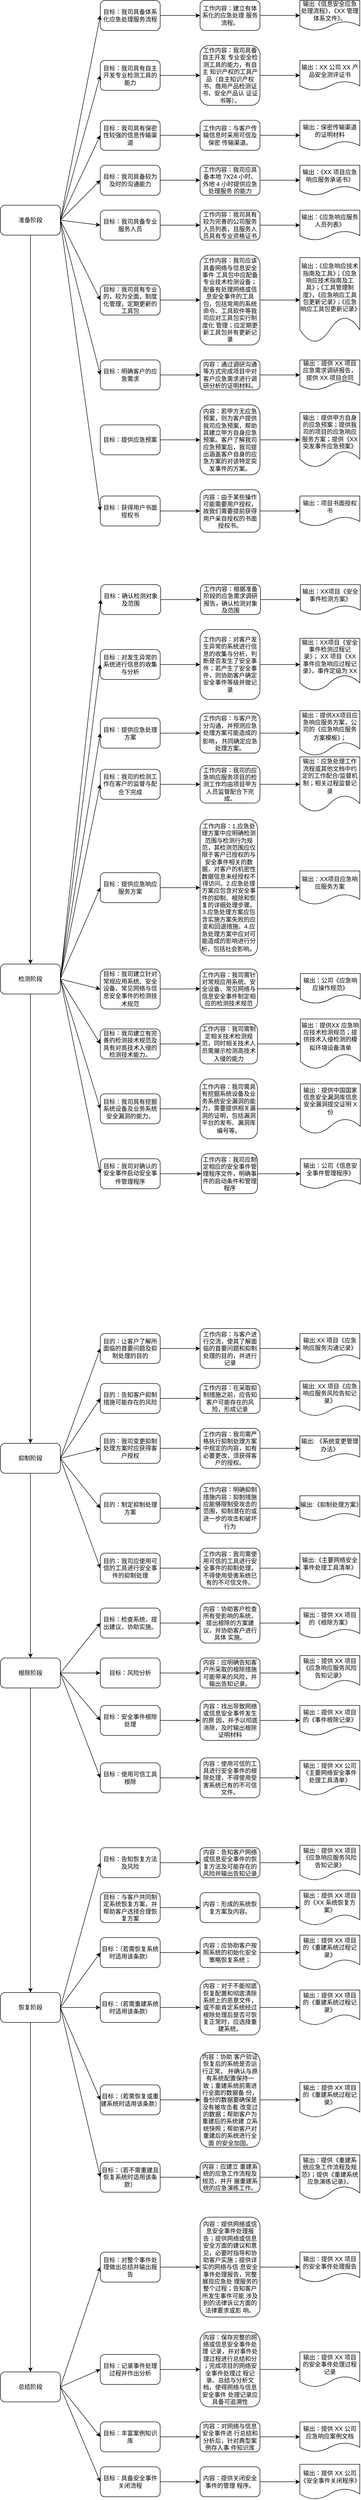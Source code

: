 <mxfile version="17.2.2" type="github">
  <diagram id="PsFtdZEkL7IugEdtLUar" name="Page-1">
    <mxGraphModel dx="1323" dy="767" grid="1" gridSize="10" guides="1" tooltips="1" connect="1" arrows="1" fold="1" page="1" pageScale="1" pageWidth="850" pageHeight="1100" math="0" shadow="0">
      <root>
        <mxCell id="0" />
        <mxCell id="1" parent="0" />
        <mxCell id="aiKESZ3UolnFo12rYkqo-10" value="" style="edgeStyle=orthogonalEdgeStyle;rounded=0;orthogonalLoop=1;jettySize=auto;html=1;entryX=0.5;entryY=0;entryDx=0;entryDy=0;" parent="1" source="aiKESZ3UolnFo12rYkqo-1" target="pYFIHHgyRtIw1Ulqz15v-159" edge="1">
          <mxGeometry relative="1" as="geometry" />
        </mxCell>
        <mxCell id="aiKESZ3UolnFo12rYkqo-1" value="准备阶段" style="rounded=1;whiteSpace=wrap;html=1;" parent="1" vertex="1">
          <mxGeometry x="120" y="430" width="120" height="60" as="geometry" />
        </mxCell>
        <mxCell id="aiKESZ3UolnFo12rYkqo-12" value="" style="edgeStyle=orthogonalEdgeStyle;rounded=0;orthogonalLoop=1;jettySize=auto;html=1;entryX=0.5;entryY=0;entryDx=0;entryDy=0;exitX=0.5;exitY=1;exitDx=0;exitDy=0;" parent="1" source="pYFIHHgyRtIw1Ulqz15v-159" target="pYFIHHgyRtIw1Ulqz15v-82" edge="1">
          <mxGeometry relative="1" as="geometry" />
        </mxCell>
        <mxCell id="aiKESZ3UolnFo12rYkqo-14" value="" style="edgeStyle=orthogonalEdgeStyle;rounded=0;orthogonalLoop=1;jettySize=auto;html=1;exitX=0.5;exitY=1;exitDx=0;exitDy=0;" parent="1" source="pYFIHHgyRtIw1Ulqz15v-82" target="aiKESZ3UolnFo12rYkqo-13" edge="1">
          <mxGeometry relative="1" as="geometry" />
        </mxCell>
        <mxCell id="aiKESZ3UolnFo12rYkqo-16" value="" style="edgeStyle=orthogonalEdgeStyle;rounded=0;orthogonalLoop=1;jettySize=auto;html=1;" parent="1" source="aiKESZ3UolnFo12rYkqo-13" target="aiKESZ3UolnFo12rYkqo-15" edge="1">
          <mxGeometry relative="1" as="geometry" />
        </mxCell>
        <mxCell id="aiKESZ3UolnFo12rYkqo-13" value="根除阶段" style="whiteSpace=wrap;html=1;rounded=1;" parent="1" vertex="1">
          <mxGeometry x="120" y="3340" width="120" height="60" as="geometry" />
        </mxCell>
        <mxCell id="MITGSd_U6Hve-jwOVmn4-9" value="" style="edgeStyle=none;rounded=0;orthogonalLoop=1;jettySize=auto;html=1;" parent="1" source="aiKESZ3UolnFo12rYkqo-15" target="MITGSd_U6Hve-jwOVmn4-8" edge="1">
          <mxGeometry relative="1" as="geometry" />
        </mxCell>
        <mxCell id="aiKESZ3UolnFo12rYkqo-15" value="恢复阶段" style="whiteSpace=wrap;html=1;rounded=1;" parent="1" vertex="1">
          <mxGeometry x="120" y="4010" width="120" height="60" as="geometry" />
        </mxCell>
        <mxCell id="aiKESZ3UolnFo12rYkqo-22" value="" style="edgeStyle=orthogonalEdgeStyle;rounded=0;orthogonalLoop=1;jettySize=auto;html=1;" parent="1" source="aiKESZ3UolnFo12rYkqo-19" target="aiKESZ3UolnFo12rYkqo-21" edge="1">
          <mxGeometry relative="1" as="geometry" />
        </mxCell>
        <mxCell id="aiKESZ3UolnFo12rYkqo-19" value="目标：我司具备体系化应急处理服务流程" style="whiteSpace=wrap;html=1;rounded=1;" parent="1" vertex="1">
          <mxGeometry x="320" y="20" width="120" height="60" as="geometry" />
        </mxCell>
        <mxCell id="aiKESZ3UolnFo12rYkqo-24" value="" style="edgeStyle=orthogonalEdgeStyle;rounded=0;orthogonalLoop=1;jettySize=auto;html=1;" parent="1" source="aiKESZ3UolnFo12rYkqo-21" target="aiKESZ3UolnFo12rYkqo-23" edge="1">
          <mxGeometry relative="1" as="geometry" />
        </mxCell>
        <mxCell id="aiKESZ3UolnFo12rYkqo-21" value="工作内容：建立有体系化的应急处理 服务流程。" style="whiteSpace=wrap;html=1;rounded=1;" parent="1" vertex="1">
          <mxGeometry x="520" y="20" width="120" height="60" as="geometry" />
        </mxCell>
        <mxCell id="aiKESZ3UolnFo12rYkqo-23" value="输出《信息安全应急处理流程》，《XX 管理体系文件》。" style="shape=document;whiteSpace=wrap;html=1;boundedLbl=1;" parent="1" vertex="1">
          <mxGeometry x="720" y="20" width="120" height="60" as="geometry" />
        </mxCell>
        <mxCell id="aiKESZ3UolnFo12rYkqo-28" value="" style="edgeStyle=orthogonalEdgeStyle;rounded=0;orthogonalLoop=1;jettySize=auto;html=1;" parent="1" source="aiKESZ3UolnFo12rYkqo-29" target="aiKESZ3UolnFo12rYkqo-31" edge="1">
          <mxGeometry relative="1" as="geometry" />
        </mxCell>
        <mxCell id="aiKESZ3UolnFo12rYkqo-29" value="目标：我司具有自主开发专业检测工具的能力" style="whiteSpace=wrap;html=1;rounded=1;" parent="1" vertex="1">
          <mxGeometry x="320" y="140" width="120" height="60" as="geometry" />
        </mxCell>
        <mxCell id="aiKESZ3UolnFo12rYkqo-30" value="" style="edgeStyle=orthogonalEdgeStyle;rounded=0;orthogonalLoop=1;jettySize=auto;html=1;" parent="1" source="aiKESZ3UolnFo12rYkqo-31" target="aiKESZ3UolnFo12rYkqo-33" edge="1">
          <mxGeometry relative="1" as="geometry" />
        </mxCell>
        <mxCell id="aiKESZ3UolnFo12rYkqo-31" value="工作内容：我司具备自主开发 专业安全检测工具的能力，有自主 知识产权的工具产品（自主知识产权 书、商用产品检测证书、安全产品认 证证书等）。" style="whiteSpace=wrap;html=1;rounded=1;" parent="1" vertex="1">
          <mxGeometry x="520" y="110" width="120" height="120" as="geometry" />
        </mxCell>
        <mxCell id="aiKESZ3UolnFo12rYkqo-33" value="输出：XX 公司 XX 产品安全测评证书" style="shape=document;whiteSpace=wrap;html=1;boundedLbl=1;" parent="1" vertex="1">
          <mxGeometry x="720" y="140" width="120" height="60" as="geometry" />
        </mxCell>
        <mxCell id="aiKESZ3UolnFo12rYkqo-35" value="" style="endArrow=classic;html=1;rounded=0;exitX=1;exitY=0.5;exitDx=0;exitDy=0;entryX=0;entryY=0.5;entryDx=0;entryDy=0;" parent="1" source="aiKESZ3UolnFo12rYkqo-1" target="aiKESZ3UolnFo12rYkqo-29" edge="1">
          <mxGeometry width="50" height="50" relative="1" as="geometry">
            <mxPoint x="460" y="290" as="sourcePoint" />
            <mxPoint x="510" y="240" as="targetPoint" />
          </mxGeometry>
        </mxCell>
        <mxCell id="aiKESZ3UolnFo12rYkqo-36" value="" style="endArrow=classic;html=1;rounded=0;exitX=1;exitY=0.5;exitDx=0;exitDy=0;entryX=0;entryY=0.5;entryDx=0;entryDy=0;" parent="1" source="aiKESZ3UolnFo12rYkqo-1" target="aiKESZ3UolnFo12rYkqo-19" edge="1">
          <mxGeometry width="50" height="50" relative="1" as="geometry">
            <mxPoint x="460" y="290" as="sourcePoint" />
            <mxPoint x="510" y="240" as="targetPoint" />
          </mxGeometry>
        </mxCell>
        <mxCell id="aiKESZ3UolnFo12rYkqo-72" value="" style="edgeStyle=orthogonalEdgeStyle;rounded=0;orthogonalLoop=1;jettySize=auto;html=1;" parent="1" source="aiKESZ3UolnFo12rYkqo-73" target="aiKESZ3UolnFo12rYkqo-75" edge="1">
          <mxGeometry relative="1" as="geometry" />
        </mxCell>
        <mxCell id="aiKESZ3UolnFo12rYkqo-73" value="目标：我司具有保密性较强的信息传输渠道" style="whiteSpace=wrap;html=1;rounded=1;" parent="1" vertex="1">
          <mxGeometry x="320" y="260" width="120" height="60" as="geometry" />
        </mxCell>
        <mxCell id="aiKESZ3UolnFo12rYkqo-74" value="" style="edgeStyle=orthogonalEdgeStyle;rounded=0;orthogonalLoop=1;jettySize=auto;html=1;" parent="1" source="aiKESZ3UolnFo12rYkqo-75" target="aiKESZ3UolnFo12rYkqo-77" edge="1">
          <mxGeometry relative="1" as="geometry" />
        </mxCell>
        <mxCell id="aiKESZ3UolnFo12rYkqo-75" value="工作内容：与客户传输信息时采用可信及保密 传输渠道。" style="whiteSpace=wrap;html=1;rounded=1;" parent="1" vertex="1">
          <mxGeometry x="520" y="260" width="120" height="60" as="geometry" />
        </mxCell>
        <mxCell id="aiKESZ3UolnFo12rYkqo-77" value="输出：保密传输渠道的证明材料" style="shape=document;whiteSpace=wrap;html=1;boundedLbl=1;" parent="1" vertex="1">
          <mxGeometry x="720" y="260" width="120" height="60" as="geometry" />
        </mxCell>
        <mxCell id="aiKESZ3UolnFo12rYkqo-79" value="" style="edgeStyle=orthogonalEdgeStyle;rounded=0;orthogonalLoop=1;jettySize=auto;html=1;" parent="1" source="aiKESZ3UolnFo12rYkqo-80" target="aiKESZ3UolnFo12rYkqo-82" edge="1">
          <mxGeometry relative="1" as="geometry" />
        </mxCell>
        <mxCell id="aiKESZ3UolnFo12rYkqo-80" value="目标：我司具备较为及时的沟通能力" style="whiteSpace=wrap;html=1;rounded=1;" parent="1" vertex="1">
          <mxGeometry x="320" y="350" width="120" height="60" as="geometry" />
        </mxCell>
        <mxCell id="aiKESZ3UolnFo12rYkqo-81" value="" style="edgeStyle=orthogonalEdgeStyle;rounded=0;orthogonalLoop=1;jettySize=auto;html=1;" parent="1" source="aiKESZ3UolnFo12rYkqo-82" target="aiKESZ3UolnFo12rYkqo-84" edge="1">
          <mxGeometry relative="1" as="geometry" />
        </mxCell>
        <mxCell id="aiKESZ3UolnFo12rYkqo-82" value="工作内容：我司应具备本地 7X24 小时、外地 4 小时提供应急处理服务 的能力" style="whiteSpace=wrap;html=1;rounded=1;" parent="1" vertex="1">
          <mxGeometry x="520" y="350" width="120" height="60" as="geometry" />
        </mxCell>
        <mxCell id="aiKESZ3UolnFo12rYkqo-84" value="输出：《XX 项目应急响应服务承诺书》" style="shape=document;whiteSpace=wrap;html=1;boundedLbl=1;" parent="1" vertex="1">
          <mxGeometry x="720" y="350" width="120" height="60" as="geometry" />
        </mxCell>
        <mxCell id="aiKESZ3UolnFo12rYkqo-86" value="" style="edgeStyle=orthogonalEdgeStyle;rounded=0;orthogonalLoop=1;jettySize=auto;html=1;" parent="1" source="aiKESZ3UolnFo12rYkqo-87" target="aiKESZ3UolnFo12rYkqo-89" edge="1">
          <mxGeometry relative="1" as="geometry" />
        </mxCell>
        <mxCell id="aiKESZ3UolnFo12rYkqo-87" value="目标：我司具备专业服务人员" style="whiteSpace=wrap;html=1;rounded=1;" parent="1" vertex="1">
          <mxGeometry x="320" y="440" width="120" height="60" as="geometry" />
        </mxCell>
        <mxCell id="aiKESZ3UolnFo12rYkqo-88" value="" style="edgeStyle=orthogonalEdgeStyle;rounded=0;orthogonalLoop=1;jettySize=auto;html=1;" parent="1" source="aiKESZ3UolnFo12rYkqo-89" target="aiKESZ3UolnFo12rYkqo-91" edge="1">
          <mxGeometry relative="1" as="geometry" />
        </mxCell>
        <mxCell id="aiKESZ3UolnFo12rYkqo-89" value="工作内容：我司具有较为完善的公司服务人员列表，且服务人员具有专业资格证书" style="whiteSpace=wrap;html=1;rounded=1;" parent="1" vertex="1">
          <mxGeometry x="520" y="440" width="120" height="60" as="geometry" />
        </mxCell>
        <mxCell id="aiKESZ3UolnFo12rYkqo-91" value="输出：《应急响应服务人员列表》" style="shape=document;whiteSpace=wrap;html=1;boundedLbl=1;" parent="1" vertex="1">
          <mxGeometry x="720" y="440" width="120" height="60" as="geometry" />
        </mxCell>
        <mxCell id="aiKESZ3UolnFo12rYkqo-93" value="" style="edgeStyle=orthogonalEdgeStyle;rounded=0;orthogonalLoop=1;jettySize=auto;html=1;" parent="1" source="aiKESZ3UolnFo12rYkqo-94" target="aiKESZ3UolnFo12rYkqo-96" edge="1">
          <mxGeometry relative="1" as="geometry" />
        </mxCell>
        <mxCell id="aiKESZ3UolnFo12rYkqo-94" value="目标：我司具有专业的，较为全面，制度化管理，定期更新的工具包" style="whiteSpace=wrap;html=1;rounded=1;" parent="1" vertex="1">
          <mxGeometry x="320" y="590" width="120" height="60" as="geometry" />
        </mxCell>
        <mxCell id="aiKESZ3UolnFo12rYkqo-95" value="" style="edgeStyle=orthogonalEdgeStyle;rounded=0;orthogonalLoop=1;jettySize=auto;html=1;" parent="1" source="aiKESZ3UolnFo12rYkqo-96" target="aiKESZ3UolnFo12rYkqo-98" edge="1">
          <mxGeometry relative="1" as="geometry" />
        </mxCell>
        <mxCell id="aiKESZ3UolnFo12rYkqo-96" value="工作内容：我司应该具备网络与信息安全事件 工具包中应配备专业技术检测设备；配备有处理网络或信息安全事件的工具 包，包括常用的系统命令、工具软件等我司应对工具包实行制度化 管理；应定期更新工具包并有更新记录" style="whiteSpace=wrap;html=1;rounded=1;" parent="1" vertex="1">
          <mxGeometry x="520" y="530" width="120" height="180" as="geometry" />
        </mxCell>
        <mxCell id="aiKESZ3UolnFo12rYkqo-98" value="输出：《应急响应技术指南及工具》；《应急响应技术指南及工具》；《工具管理制度》，《应急响应工具包更新记录》；《应急响应工具包更新记录》" style="shape=document;whiteSpace=wrap;html=1;boundedLbl=1;" parent="1" vertex="1">
          <mxGeometry x="720" y="535" width="120" height="170" as="geometry" />
        </mxCell>
        <mxCell id="aiKESZ3UolnFo12rYkqo-100" value="" style="edgeStyle=orthogonalEdgeStyle;rounded=0;orthogonalLoop=1;jettySize=auto;html=1;" parent="1" source="aiKESZ3UolnFo12rYkqo-101" target="aiKESZ3UolnFo12rYkqo-103" edge="1">
          <mxGeometry relative="1" as="geometry" />
        </mxCell>
        <mxCell id="aiKESZ3UolnFo12rYkqo-101" value="目标：明确客户的应急需求" style="whiteSpace=wrap;html=1;rounded=1;" parent="1" vertex="1">
          <mxGeometry x="320" y="740" width="120" height="60" as="geometry" />
        </mxCell>
        <mxCell id="aiKESZ3UolnFo12rYkqo-102" value="" style="edgeStyle=orthogonalEdgeStyle;rounded=0;orthogonalLoop=1;jettySize=auto;html=1;" parent="1" source="aiKESZ3UolnFo12rYkqo-103" target="aiKESZ3UolnFo12rYkqo-105" edge="1">
          <mxGeometry relative="1" as="geometry" />
        </mxCell>
        <mxCell id="aiKESZ3UolnFo12rYkqo-103" value="内容：通过调研沟通等方式完成项目中对客户应急需求进行调研分析的证明材料。" style="whiteSpace=wrap;html=1;rounded=1;" parent="1" vertex="1">
          <mxGeometry x="520" y="740" width="120" height="60" as="geometry" />
        </mxCell>
        <mxCell id="aiKESZ3UolnFo12rYkqo-105" value="输出：提供 XX 项目应急需求调研报告，提供 XX 项目合同" style="shape=document;whiteSpace=wrap;html=1;boundedLbl=1;" parent="1" vertex="1">
          <mxGeometry x="720" y="740" width="120" height="60" as="geometry" />
        </mxCell>
        <mxCell id="aiKESZ3UolnFo12rYkqo-110" value="" style="edgeStyle=orthogonalEdgeStyle;rounded=0;orthogonalLoop=1;jettySize=auto;html=1;" parent="1" source="aiKESZ3UolnFo12rYkqo-111" target="aiKESZ3UolnFo12rYkqo-113" edge="1">
          <mxGeometry relative="1" as="geometry" />
        </mxCell>
        <mxCell id="aiKESZ3UolnFo12rYkqo-111" value="目标：提供应急预案" style="whiteSpace=wrap;html=1;rounded=1;" parent="1" vertex="1">
          <mxGeometry x="320" y="870" width="120" height="60" as="geometry" />
        </mxCell>
        <mxCell id="aiKESZ3UolnFo12rYkqo-112" value="" style="edgeStyle=orthogonalEdgeStyle;rounded=0;orthogonalLoop=1;jettySize=auto;html=1;" parent="1" source="aiKESZ3UolnFo12rYkqo-113" target="aiKESZ3UolnFo12rYkqo-115" edge="1">
          <mxGeometry relative="1" as="geometry" />
        </mxCell>
        <mxCell id="aiKESZ3UolnFo12rYkqo-113" value="内容：若甲方无应急预案，则为客户提供我司应急预案，帮助其建立甲方自身应急预案。客户了解我司应急预案后，我司提出涵盖客户自身的应急方案的对该特定突发事件的方案。" style="whiteSpace=wrap;html=1;rounded=1;" parent="1" vertex="1">
          <mxGeometry x="520" y="830" width="120" height="140" as="geometry" />
        </mxCell>
        <mxCell id="aiKESZ3UolnFo12rYkqo-115" value="输出：提供甲方自身的应急预案；提供我司的项目的应急响应服务方案；提供《XX 突发事件应急预案》" style="shape=document;whiteSpace=wrap;html=1;boundedLbl=1;" parent="1" vertex="1">
          <mxGeometry x="720" y="845" width="120" height="110" as="geometry" />
        </mxCell>
        <mxCell id="aiKESZ3UolnFo12rYkqo-119" value="" style="edgeStyle=orthogonalEdgeStyle;rounded=0;orthogonalLoop=1;jettySize=auto;html=1;" parent="1" source="aiKESZ3UolnFo12rYkqo-120" target="aiKESZ3UolnFo12rYkqo-122" edge="1">
          <mxGeometry relative="1" as="geometry" />
        </mxCell>
        <mxCell id="aiKESZ3UolnFo12rYkqo-120" value="目标：获得用户书面授权书" style="whiteSpace=wrap;html=1;rounded=1;" parent="1" vertex="1">
          <mxGeometry x="320" y="1012.5" width="120" height="60" as="geometry" />
        </mxCell>
        <mxCell id="aiKESZ3UolnFo12rYkqo-121" value="" style="edgeStyle=orthogonalEdgeStyle;rounded=0;orthogonalLoop=1;jettySize=auto;html=1;" parent="1" source="aiKESZ3UolnFo12rYkqo-122" target="aiKESZ3UolnFo12rYkqo-124" edge="1">
          <mxGeometry relative="1" as="geometry" />
        </mxCell>
        <mxCell id="aiKESZ3UolnFo12rYkqo-122" value="内容：由于某些操作可能需要用户授权，故我们需要提前获得用户亲自授权的书面授权书。" style="whiteSpace=wrap;html=1;rounded=1;" parent="1" vertex="1">
          <mxGeometry x="520" y="1000" width="120" height="85" as="geometry" />
        </mxCell>
        <mxCell id="aiKESZ3UolnFo12rYkqo-124" value="输出：项目书面授权书" style="shape=document;whiteSpace=wrap;html=1;boundedLbl=1;" parent="1" vertex="1">
          <mxGeometry x="720" y="1012.5" width="120" height="60" as="geometry" />
        </mxCell>
        <mxCell id="aiKESZ3UolnFo12rYkqo-129" value="" style="endArrow=classic;html=1;rounded=0;entryX=0;entryY=0.5;entryDx=0;entryDy=0;exitX=1;exitY=0.5;exitDx=0;exitDy=0;" parent="1" source="aiKESZ3UolnFo12rYkqo-1" target="aiKESZ3UolnFo12rYkqo-120" edge="1">
          <mxGeometry width="50" height="50" relative="1" as="geometry">
            <mxPoint x="240" y="140" as="sourcePoint" />
            <mxPoint x="490" y="380" as="targetPoint" />
          </mxGeometry>
        </mxCell>
        <mxCell id="MITGSd_U6Hve-jwOVmn4-8" value="总结阶段" style="whiteSpace=wrap;html=1;rounded=1;" parent="1" vertex="1">
          <mxGeometry x="120" y="4770" width="120" height="60" as="geometry" />
        </mxCell>
        <mxCell id="MITGSd_U6Hve-jwOVmn4-10" value="" style="edgeStyle=orthogonalEdgeStyle;rounded=0;orthogonalLoop=1;jettySize=auto;html=1;" parent="1" source="MITGSd_U6Hve-jwOVmn4-11" target="MITGSd_U6Hve-jwOVmn4-13" edge="1">
          <mxGeometry relative="1" as="geometry" />
        </mxCell>
        <mxCell id="MITGSd_U6Hve-jwOVmn4-11" value="目标：检查系统，提出建议，协助实施。" style="whiteSpace=wrap;html=1;rounded=1;" parent="1" vertex="1">
          <mxGeometry x="320" y="3240" width="120" height="60" as="geometry" />
        </mxCell>
        <mxCell id="MITGSd_U6Hve-jwOVmn4-12" value="" style="edgeStyle=orthogonalEdgeStyle;rounded=0;orthogonalLoop=1;jettySize=auto;html=1;" parent="1" source="MITGSd_U6Hve-jwOVmn4-13" target="MITGSd_U6Hve-jwOVmn4-15" edge="1">
          <mxGeometry relative="1" as="geometry" />
        </mxCell>
        <mxCell id="MITGSd_U6Hve-jwOVmn4-13" value="内容：协助客户检查所有受影响的系统，提出根除的方案建议，并协助客户进行具体 实施。" style="whiteSpace=wrap;html=1;rounded=1;" parent="1" vertex="1">
          <mxGeometry x="520" y="3230" width="120" height="80" as="geometry" />
        </mxCell>
        <mxCell id="MITGSd_U6Hve-jwOVmn4-15" value="输出：提供 XX 项目的《根除方案》" style="shape=document;whiteSpace=wrap;html=1;boundedLbl=1;" parent="1" vertex="1">
          <mxGeometry x="720" y="3240" width="120" height="60" as="geometry" />
        </mxCell>
        <mxCell id="MITGSd_U6Hve-jwOVmn4-17" value="" style="edgeStyle=orthogonalEdgeStyle;rounded=0;orthogonalLoop=1;jettySize=auto;html=1;" parent="1" source="MITGSd_U6Hve-jwOVmn4-18" target="MITGSd_U6Hve-jwOVmn4-20" edge="1">
          <mxGeometry relative="1" as="geometry" />
        </mxCell>
        <mxCell id="MITGSd_U6Hve-jwOVmn4-18" value="目标：风险分析" style="whiteSpace=wrap;html=1;rounded=1;" parent="1" vertex="1">
          <mxGeometry x="320" y="3340" width="120" height="60" as="geometry" />
        </mxCell>
        <mxCell id="MITGSd_U6Hve-jwOVmn4-19" value="" style="edgeStyle=orthogonalEdgeStyle;rounded=0;orthogonalLoop=1;jettySize=auto;html=1;" parent="1" source="MITGSd_U6Hve-jwOVmn4-20" target="MITGSd_U6Hve-jwOVmn4-22" edge="1">
          <mxGeometry relative="1" as="geometry" />
        </mxCell>
        <mxCell id="MITGSd_U6Hve-jwOVmn4-20" value="内容：应明确告知客户所采取的根除措施可能带来的风险，并输出告知记录。" style="whiteSpace=wrap;html=1;rounded=1;" parent="1" vertex="1">
          <mxGeometry x="520" y="3340" width="120" height="60" as="geometry" />
        </mxCell>
        <mxCell id="MITGSd_U6Hve-jwOVmn4-22" value="输出：提供 XX 项目《应急响应服务风险告知记录》" style="shape=document;whiteSpace=wrap;html=1;boundedLbl=1;" parent="1" vertex="1">
          <mxGeometry x="720" y="3335" width="120" height="70" as="geometry" />
        </mxCell>
        <mxCell id="MITGSd_U6Hve-jwOVmn4-24" value="" style="edgeStyle=orthogonalEdgeStyle;rounded=0;orthogonalLoop=1;jettySize=auto;html=1;" parent="1" source="MITGSd_U6Hve-jwOVmn4-25" target="MITGSd_U6Hve-jwOVmn4-27" edge="1">
          <mxGeometry relative="1" as="geometry" />
        </mxCell>
        <mxCell id="MITGSd_U6Hve-jwOVmn4-25" value="目标：安全事件根除处理" style="whiteSpace=wrap;html=1;rounded=1;" parent="1" vertex="1">
          <mxGeometry x="320" y="3435" width="120" height="60" as="geometry" />
        </mxCell>
        <mxCell id="MITGSd_U6Hve-jwOVmn4-26" value="" style="edgeStyle=orthogonalEdgeStyle;rounded=0;orthogonalLoop=1;jettySize=auto;html=1;" parent="1" source="MITGSd_U6Hve-jwOVmn4-27" target="MITGSd_U6Hve-jwOVmn4-29" edge="1">
          <mxGeometry relative="1" as="geometry" />
        </mxCell>
        <mxCell id="MITGSd_U6Hve-jwOVmn4-27" value="内容：找出导致网络或信息安全事件发生的原 因，并予以彻底消除，及时输出根除证明材料" style="whiteSpace=wrap;html=1;rounded=1;" parent="1" vertex="1">
          <mxGeometry x="520" y="3425" width="120" height="80" as="geometry" />
        </mxCell>
        <mxCell id="MITGSd_U6Hve-jwOVmn4-29" value="输出：提供 XX 项目的《事件根除记录》" style="shape=document;whiteSpace=wrap;html=1;boundedLbl=1;" parent="1" vertex="1">
          <mxGeometry x="720" y="3435" width="120" height="60" as="geometry" />
        </mxCell>
        <mxCell id="MITGSd_U6Hve-jwOVmn4-31" value="" style="edgeStyle=orthogonalEdgeStyle;rounded=0;orthogonalLoop=1;jettySize=auto;html=1;" parent="1" source="MITGSd_U6Hve-jwOVmn4-32" target="MITGSd_U6Hve-jwOVmn4-34" edge="1">
          <mxGeometry relative="1" as="geometry" />
        </mxCell>
        <mxCell id="MITGSd_U6Hve-jwOVmn4-32" value="目标：使用可信工具根除" style="whiteSpace=wrap;html=1;rounded=1;" parent="1" vertex="1">
          <mxGeometry x="320" y="3550" width="120" height="60" as="geometry" />
        </mxCell>
        <mxCell id="MITGSd_U6Hve-jwOVmn4-33" value="" style="edgeStyle=orthogonalEdgeStyle;rounded=0;orthogonalLoop=1;jettySize=auto;html=1;" parent="1" source="MITGSd_U6Hve-jwOVmn4-34" target="MITGSd_U6Hve-jwOVmn4-36" edge="1">
          <mxGeometry relative="1" as="geometry" />
        </mxCell>
        <mxCell id="MITGSd_U6Hve-jwOVmn4-34" value="内容：使用可信的工具进行安全事件的根除处理，不得使用受害系统已有的不可信文件。" style="whiteSpace=wrap;html=1;rounded=1;" parent="1" vertex="1">
          <mxGeometry x="520" y="3540" width="120" height="80" as="geometry" />
        </mxCell>
        <mxCell id="MITGSd_U6Hve-jwOVmn4-36" value="输出：提供 XX 公司《主要网络安全事件处理工具清单》" style="shape=document;whiteSpace=wrap;html=1;boundedLbl=1;" parent="1" vertex="1">
          <mxGeometry x="720" y="3545" width="120" height="70" as="geometry" />
        </mxCell>
        <mxCell id="MITGSd_U6Hve-jwOVmn4-38" value="" style="edgeStyle=orthogonalEdgeStyle;rounded=0;orthogonalLoop=1;jettySize=auto;html=1;" parent="1" source="MITGSd_U6Hve-jwOVmn4-39" target="MITGSd_U6Hve-jwOVmn4-41" edge="1">
          <mxGeometry relative="1" as="geometry" />
        </mxCell>
        <mxCell id="MITGSd_U6Hve-jwOVmn4-39" value="目标：告知恢复方法及风险" style="whiteSpace=wrap;html=1;rounded=1;" parent="1" vertex="1">
          <mxGeometry x="320" y="3720" width="120" height="60" as="geometry" />
        </mxCell>
        <mxCell id="MITGSd_U6Hve-jwOVmn4-40" value="" style="edgeStyle=orthogonalEdgeStyle;rounded=0;orthogonalLoop=1;jettySize=auto;html=1;" parent="1" source="MITGSd_U6Hve-jwOVmn4-41" target="MITGSd_U6Hve-jwOVmn4-43" edge="1">
          <mxGeometry relative="1" as="geometry" />
        </mxCell>
        <mxCell id="MITGSd_U6Hve-jwOVmn4-41" value="内容：告知客户网络或信息安全事件的恢复方法及可能存在的风险并输出告知记录" style="whiteSpace=wrap;html=1;rounded=1;" parent="1" vertex="1">
          <mxGeometry x="520" y="3720" width="120" height="60" as="geometry" />
        </mxCell>
        <mxCell id="MITGSd_U6Hve-jwOVmn4-43" value="输出：提供 XX 项目《应急响应服务风险告知记录》" style="shape=document;whiteSpace=wrap;html=1;boundedLbl=1;" parent="1" vertex="1">
          <mxGeometry x="720" y="3715" width="120" height="70" as="geometry" />
        </mxCell>
        <mxCell id="MITGSd_U6Hve-jwOVmn4-45" value="" style="edgeStyle=orthogonalEdgeStyle;rounded=0;orthogonalLoop=1;jettySize=auto;html=1;" parent="1" source="MITGSd_U6Hve-jwOVmn4-46" target="MITGSd_U6Hve-jwOVmn4-48" edge="1">
          <mxGeometry relative="1" as="geometry" />
        </mxCell>
        <mxCell id="MITGSd_U6Hve-jwOVmn4-46" value="目标：（若需重建系统时适用该条款）" style="whiteSpace=wrap;html=1;rounded=1;" parent="1" vertex="1">
          <mxGeometry x="320" y="4010" width="120" height="60" as="geometry" />
        </mxCell>
        <mxCell id="MITGSd_U6Hve-jwOVmn4-47" value="" style="edgeStyle=orthogonalEdgeStyle;rounded=0;orthogonalLoop=1;jettySize=auto;html=1;" parent="1" source="MITGSd_U6Hve-jwOVmn4-48" target="MITGSd_U6Hve-jwOVmn4-50" edge="1">
          <mxGeometry relative="1" as="geometry" />
        </mxCell>
        <mxCell id="MITGSd_U6Hve-jwOVmn4-48" value="内容：对于不能彻底恢复配置和彻底清除系统上的恶意文件，或不能肯定系统经过根除处理后是否可恢复正常时，应选择重建系统。" style="whiteSpace=wrap;html=1;rounded=1;" parent="1" vertex="1">
          <mxGeometry x="520" y="3985" width="120" height="110" as="geometry" />
        </mxCell>
        <mxCell id="MITGSd_U6Hve-jwOVmn4-50" value="输出：提供 XX 项目的《重建系统过程记录》" style="shape=document;whiteSpace=wrap;html=1;boundedLbl=1;" parent="1" vertex="1">
          <mxGeometry x="720" y="4005" width="120" height="70" as="geometry" />
        </mxCell>
        <mxCell id="MITGSd_U6Hve-jwOVmn4-52" value="" style="edgeStyle=orthogonalEdgeStyle;rounded=0;orthogonalLoop=1;jettySize=auto;html=1;" parent="1" source="MITGSd_U6Hve-jwOVmn4-53" target="MITGSd_U6Hve-jwOVmn4-55" edge="1">
          <mxGeometry relative="1" as="geometry" />
        </mxCell>
        <mxCell id="MITGSd_U6Hve-jwOVmn4-53" value="目标：与客户共同制定系统恢复方案，并帮助客户选择合理恢复方案" style="whiteSpace=wrap;html=1;rounded=1;" parent="1" vertex="1">
          <mxGeometry x="320" y="3810" width="120" height="60" as="geometry" />
        </mxCell>
        <mxCell id="MITGSd_U6Hve-jwOVmn4-54" value="" style="edgeStyle=orthogonalEdgeStyle;rounded=0;orthogonalLoop=1;jettySize=auto;html=1;" parent="1" source="MITGSd_U6Hve-jwOVmn4-55" target="MITGSd_U6Hve-jwOVmn4-57" edge="1">
          <mxGeometry relative="1" as="geometry" />
        </mxCell>
        <mxCell id="MITGSd_U6Hve-jwOVmn4-55" value="内容：形成的系统恢复方案及内容。" style="whiteSpace=wrap;html=1;rounded=1;" parent="1" vertex="1">
          <mxGeometry x="520" y="3810" width="120" height="60" as="geometry" />
        </mxCell>
        <mxCell id="MITGSd_U6Hve-jwOVmn4-57" value="输出：提供 XX 项目的《XX 系统恢复方案》" style="shape=document;whiteSpace=wrap;html=1;boundedLbl=1;" parent="1" vertex="1">
          <mxGeometry x="720" y="3805" width="120" height="70" as="geometry" />
        </mxCell>
        <mxCell id="MITGSd_U6Hve-jwOVmn4-59" value="" style="edgeStyle=orthogonalEdgeStyle;rounded=0;orthogonalLoop=1;jettySize=auto;html=1;" parent="1" source="MITGSd_U6Hve-jwOVmn4-60" target="MITGSd_U6Hve-jwOVmn4-62" edge="1">
          <mxGeometry relative="1" as="geometry" />
        </mxCell>
        <mxCell id="MITGSd_U6Hve-jwOVmn4-60" value="目标：（若不需重建且恢复系统时适用该条款）" style="whiteSpace=wrap;html=1;rounded=1;" parent="1" vertex="1">
          <mxGeometry x="320" y="4350" width="120" height="60" as="geometry" />
        </mxCell>
        <mxCell id="MITGSd_U6Hve-jwOVmn4-61" value="" style="edgeStyle=orthogonalEdgeStyle;rounded=0;orthogonalLoop=1;jettySize=auto;html=1;" parent="1" source="MITGSd_U6Hve-jwOVmn4-62" target="MITGSd_U6Hve-jwOVmn4-64" edge="1">
          <mxGeometry relative="1" as="geometry" />
        </mxCell>
        <mxCell id="MITGSd_U6Hve-jwOVmn4-62" value="内容：应建立 重建系统的应急工作流程及规范，并开 展重建系统的应急演练工作。" style="whiteSpace=wrap;html=1;rounded=1;" parent="1" vertex="1">
          <mxGeometry x="520" y="4350" width="120" height="60" as="geometry" />
        </mxCell>
        <mxCell id="MITGSd_U6Hve-jwOVmn4-64" value="输出：提供《重建系统应急工作流程及规范》；提供《重建系统应急演练记录》。" style="shape=document;whiteSpace=wrap;html=1;boundedLbl=1;" parent="1" vertex="1">
          <mxGeometry x="720" y="4335" width="120" height="90" as="geometry" />
        </mxCell>
        <mxCell id="MITGSd_U6Hve-jwOVmn4-66" value="" style="edgeStyle=orthogonalEdgeStyle;rounded=0;orthogonalLoop=1;jettySize=auto;html=1;" parent="1" source="MITGSd_U6Hve-jwOVmn4-67" target="MITGSd_U6Hve-jwOVmn4-69" edge="1">
          <mxGeometry relative="1" as="geometry" />
        </mxCell>
        <mxCell id="MITGSd_U6Hve-jwOVmn4-67" value="目标：对整个事件处理做出总结并输出报告" style="whiteSpace=wrap;html=1;rounded=1;" parent="1" vertex="1">
          <mxGeometry x="320" y="4530" width="120" height="60" as="geometry" />
        </mxCell>
        <mxCell id="MITGSd_U6Hve-jwOVmn4-68" value="" style="edgeStyle=orthogonalEdgeStyle;rounded=0;orthogonalLoop=1;jettySize=auto;html=1;" parent="1" source="MITGSd_U6Hve-jwOVmn4-69" target="MITGSd_U6Hve-jwOVmn4-71" edge="1">
          <mxGeometry relative="1" as="geometry" />
        </mxCell>
        <mxCell id="MITGSd_U6Hve-jwOVmn4-69" value="内容：提供网络或信息安全事件处理报告；提供网络或信息安全方面的建议和意 见，必要时指导和协助客户实施；提供详实的网络与信 息安全事件处理报告，完整展现应急处 理服务的整个过程；告知客户所发生事件可能 涉及到的法律诉讼方面的法律要求或影 响。" style="whiteSpace=wrap;html=1;rounded=1;" parent="1" vertex="1">
          <mxGeometry x="520" y="4460" width="120" height="200" as="geometry" />
        </mxCell>
        <mxCell id="MITGSd_U6Hve-jwOVmn4-71" value="输出：提供 XX 项目的安全事件处理报告" style="shape=document;whiteSpace=wrap;html=1;boundedLbl=1;" parent="1" vertex="1">
          <mxGeometry x="720" y="4530" width="120" height="60" as="geometry" />
        </mxCell>
        <mxCell id="MITGSd_U6Hve-jwOVmn4-73" value="" style="endArrow=classic;html=1;rounded=0;exitX=1;exitY=0.5;exitDx=0;exitDy=0;entryX=0;entryY=0.5;entryDx=0;entryDy=0;" parent="1" source="aiKESZ3UolnFo12rYkqo-15" target="MITGSd_U6Hve-jwOVmn4-60" edge="1">
          <mxGeometry width="50" height="50" relative="1" as="geometry">
            <mxPoint x="260" y="3640" as="sourcePoint" />
            <mxPoint x="280" y="3980" as="targetPoint" />
          </mxGeometry>
        </mxCell>
        <mxCell id="MITGSd_U6Hve-jwOVmn4-74" value="" style="endArrow=classic;html=1;rounded=0;entryX=0;entryY=0.5;entryDx=0;entryDy=0;exitX=1;exitY=0.5;exitDx=0;exitDy=0;" parent="1" source="aiKESZ3UolnFo12rYkqo-15" target="MITGSd_U6Hve-jwOVmn4-39" edge="1">
          <mxGeometry width="50" height="50" relative="1" as="geometry">
            <mxPoint x="260" y="3650" as="sourcePoint" />
            <mxPoint x="290" y="3585" as="targetPoint" />
          </mxGeometry>
        </mxCell>
        <mxCell id="MITGSd_U6Hve-jwOVmn4-75" value="" style="edgeStyle=orthogonalEdgeStyle;rounded=0;orthogonalLoop=1;jettySize=auto;html=1;" parent="1" source="MITGSd_U6Hve-jwOVmn4-76" target="MITGSd_U6Hve-jwOVmn4-78" edge="1">
          <mxGeometry relative="1" as="geometry" />
        </mxCell>
        <mxCell id="MITGSd_U6Hve-jwOVmn4-76" value="目标：（若需恢复系统时适用该条款）" style="whiteSpace=wrap;html=1;rounded=1;" parent="1" vertex="1">
          <mxGeometry x="320" y="3900" width="120" height="60" as="geometry" />
        </mxCell>
        <mxCell id="MITGSd_U6Hve-jwOVmn4-77" value="" style="edgeStyle=orthogonalEdgeStyle;rounded=0;orthogonalLoop=1;jettySize=auto;html=1;" parent="1" source="MITGSd_U6Hve-jwOVmn4-78" target="MITGSd_U6Hve-jwOVmn4-80" edge="1">
          <mxGeometry relative="1" as="geometry" />
        </mxCell>
        <mxCell id="MITGSd_U6Hve-jwOVmn4-78" value="内容：应协助客户按照系统的初始化安全策略恢复系统；" style="whiteSpace=wrap;html=1;rounded=1;" parent="1" vertex="1">
          <mxGeometry x="520" y="3900" width="120" height="60" as="geometry" />
        </mxCell>
        <mxCell id="MITGSd_U6Hve-jwOVmn4-80" value="输出：提供 XX 项目的《重建系统过程记录》" style="shape=document;whiteSpace=wrap;html=1;boundedLbl=1;" parent="1" vertex="1">
          <mxGeometry x="720" y="3895" width="120" height="70" as="geometry" />
        </mxCell>
        <mxCell id="MITGSd_U6Hve-jwOVmn4-82" value="" style="edgeStyle=orthogonalEdgeStyle;rounded=0;orthogonalLoop=1;jettySize=auto;html=1;" parent="1" source="MITGSd_U6Hve-jwOVmn4-83" target="MITGSd_U6Hve-jwOVmn4-85" edge="1">
          <mxGeometry relative="1" as="geometry" />
        </mxCell>
        <mxCell id="MITGSd_U6Hve-jwOVmn4-83" value="目标：（若需恢复或重建系统时适用该条款）" style="whiteSpace=wrap;html=1;rounded=1;" parent="1" vertex="1">
          <mxGeometry x="320" y="4195" width="120" height="60" as="geometry" />
        </mxCell>
        <mxCell id="MITGSd_U6Hve-jwOVmn4-84" value="" style="edgeStyle=orthogonalEdgeStyle;rounded=0;orthogonalLoop=1;jettySize=auto;html=1;" parent="1" source="MITGSd_U6Hve-jwOVmn4-85" target="MITGSd_U6Hve-jwOVmn4-87" edge="1">
          <mxGeometry relative="1" as="geometry" />
        </mxCell>
        <mxCell id="MITGSd_U6Hve-jwOVmn4-85" value="内容：协助 客户验证恢复后的系统是否运行正常， 并确认与原有系统配置保持一致；重建系统前需进行全面的数据备 份，备份的数据要确保是没有被攻击者 改变过的数据；帮助客户为重建后的系统建 立系统快照；帮助客户对重建后的系统进行全面 的安全加固。" style="whiteSpace=wrap;html=1;rounded=1;" parent="1" vertex="1">
          <mxGeometry x="520" y="4130" width="120" height="190" as="geometry" />
        </mxCell>
        <mxCell id="MITGSd_U6Hve-jwOVmn4-87" value="输出：提供 XX 项目的《重建系统过程记录》" style="shape=document;whiteSpace=wrap;html=1;boundedLbl=1;" parent="1" vertex="1">
          <mxGeometry x="720" y="4190" width="120" height="70" as="geometry" />
        </mxCell>
        <mxCell id="MITGSd_U6Hve-jwOVmn4-89" value="" style="edgeStyle=orthogonalEdgeStyle;rounded=0;orthogonalLoop=1;jettySize=auto;html=1;" parent="1" source="MITGSd_U6Hve-jwOVmn4-90" target="MITGSd_U6Hve-jwOVmn4-92" edge="1">
          <mxGeometry relative="1" as="geometry" />
        </mxCell>
        <mxCell id="MITGSd_U6Hve-jwOVmn4-90" value="目标：记录事件处理过程并作出分析" style="whiteSpace=wrap;html=1;rounded=1;" parent="1" vertex="1">
          <mxGeometry x="320" y="4735" width="120" height="60" as="geometry" />
        </mxCell>
        <mxCell id="MITGSd_U6Hve-jwOVmn4-91" value="" style="edgeStyle=orthogonalEdgeStyle;rounded=0;orthogonalLoop=1;jettySize=auto;html=1;" parent="1" source="MITGSd_U6Hve-jwOVmn4-92" target="MITGSd_U6Hve-jwOVmn4-94" edge="1">
          <mxGeometry relative="1" as="geometry" />
        </mxCell>
        <mxCell id="MITGSd_U6Hve-jwOVmn4-92" value="内容：保存完整的网络或信息安全事件处理 记录，并对事件处理过程进行总结和分 ；完成项目的网络安全事件处理过 程记录、总结与分析文档，使得网络与信息安全事件 处理记录应具备可追溯性" style="whiteSpace=wrap;html=1;rounded=1;" parent="1" vertex="1">
          <mxGeometry x="520" y="4690" width="120" height="150" as="geometry" />
        </mxCell>
        <mxCell id="MITGSd_U6Hve-jwOVmn4-94" value="输出：提供 XX 项目的安全事件处理过程记录" style="shape=document;whiteSpace=wrap;html=1;boundedLbl=1;" parent="1" vertex="1">
          <mxGeometry x="720" y="4730" width="120" height="70" as="geometry" />
        </mxCell>
        <mxCell id="MITGSd_U6Hve-jwOVmn4-103" value="" style="edgeStyle=orthogonalEdgeStyle;rounded=0;orthogonalLoop=1;jettySize=auto;html=1;" parent="1" source="MITGSd_U6Hve-jwOVmn4-104" target="MITGSd_U6Hve-jwOVmn4-106" edge="1">
          <mxGeometry relative="1" as="geometry" />
        </mxCell>
        <mxCell id="MITGSd_U6Hve-jwOVmn4-104" value="目标：丰富案例知识库" style="whiteSpace=wrap;html=1;rounded=1;" parent="1" vertex="1">
          <mxGeometry x="320" y="4870" width="120" height="60" as="geometry" />
        </mxCell>
        <mxCell id="MITGSd_U6Hve-jwOVmn4-105" value="" style="edgeStyle=orthogonalEdgeStyle;rounded=0;orthogonalLoop=1;jettySize=auto;html=1;" parent="1" source="MITGSd_U6Hve-jwOVmn4-106" target="MITGSd_U6Hve-jwOVmn4-108" edge="1">
          <mxGeometry relative="1" as="geometry" />
        </mxCell>
        <mxCell id="MITGSd_U6Hve-jwOVmn4-106" value="内容：对网络与信息安全事件进 行总结和分析后，针对典型案例存入事 件知识库" style="whiteSpace=wrap;html=1;rounded=1;" parent="1" vertex="1">
          <mxGeometry x="520" y="4870" width="120" height="60" as="geometry" />
        </mxCell>
        <mxCell id="MITGSd_U6Hve-jwOVmn4-108" value="输出：提供 XX 公司应急响应案例文档" style="shape=document;whiteSpace=wrap;html=1;boundedLbl=1;" parent="1" vertex="1">
          <mxGeometry x="720" y="4870" width="120" height="60" as="geometry" />
        </mxCell>
        <mxCell id="MITGSd_U6Hve-jwOVmn4-110" value="" style="edgeStyle=orthogonalEdgeStyle;rounded=0;orthogonalLoop=1;jettySize=auto;html=1;" parent="1" source="MITGSd_U6Hve-jwOVmn4-111" target="MITGSd_U6Hve-jwOVmn4-113" edge="1">
          <mxGeometry relative="1" as="geometry" />
        </mxCell>
        <mxCell id="MITGSd_U6Hve-jwOVmn4-111" value="目标：具备安全事件关闭流程" style="whiteSpace=wrap;html=1;rounded=1;" parent="1" vertex="1">
          <mxGeometry x="320" y="4960" width="120" height="60" as="geometry" />
        </mxCell>
        <mxCell id="MITGSd_U6Hve-jwOVmn4-112" value="" style="edgeStyle=orthogonalEdgeStyle;rounded=0;orthogonalLoop=1;jettySize=auto;html=1;" parent="1" source="MITGSd_U6Hve-jwOVmn4-113" target="MITGSd_U6Hve-jwOVmn4-115" edge="1">
          <mxGeometry relative="1" as="geometry" />
        </mxCell>
        <mxCell id="MITGSd_U6Hve-jwOVmn4-113" value="内容：提供关闭安全事件的管理 程序。" style="whiteSpace=wrap;html=1;rounded=1;" parent="1" vertex="1">
          <mxGeometry x="520" y="4960" width="120" height="60" as="geometry" />
        </mxCell>
        <mxCell id="MITGSd_U6Hve-jwOVmn4-115" value="输出：提供 XX 公司《安全事件关闭程序》" style="shape=document;whiteSpace=wrap;html=1;boundedLbl=1;" parent="1" vertex="1">
          <mxGeometry x="720" y="4955" width="120" height="70" as="geometry" />
        </mxCell>
        <mxCell id="MITGSd_U6Hve-jwOVmn4-124" value="" style="endArrow=classic;html=1;rounded=0;exitX=1;exitY=0.5;exitDx=0;exitDy=0;entryX=0;entryY=0.5;entryDx=0;entryDy=0;" parent="1" source="MITGSd_U6Hve-jwOVmn4-8" target="MITGSd_U6Hve-jwOVmn4-67" edge="1">
          <mxGeometry width="50" height="50" relative="1" as="geometry">
            <mxPoint x="480" y="3980" as="sourcePoint" />
            <mxPoint x="530" y="3930" as="targetPoint" />
          </mxGeometry>
        </mxCell>
        <mxCell id="MITGSd_U6Hve-jwOVmn4-125" value="" style="endArrow=classic;html=1;rounded=0;exitX=1;exitY=0.5;exitDx=0;exitDy=0;entryX=0;entryY=0.5;entryDx=0;entryDy=0;" parent="1" source="MITGSd_U6Hve-jwOVmn4-8" target="MITGSd_U6Hve-jwOVmn4-111" edge="1">
          <mxGeometry width="50" height="50" relative="1" as="geometry">
            <mxPoint x="480" y="4250" as="sourcePoint" />
            <mxPoint x="270" y="4750" as="targetPoint" />
          </mxGeometry>
        </mxCell>
        <mxCell id="MITGSd_U6Hve-jwOVmn4-126" value="" style="endArrow=classic;html=1;rounded=0;exitX=1;exitY=0.5;exitDx=0;exitDy=0;entryX=0;entryY=0.5;entryDx=0;entryDy=0;" parent="1" source="aiKESZ3UolnFo12rYkqo-13" target="MITGSd_U6Hve-jwOVmn4-11" edge="1">
          <mxGeometry width="50" height="50" relative="1" as="geometry">
            <mxPoint x="400" y="3360" as="sourcePoint" />
            <mxPoint x="450" y="3310" as="targetPoint" />
          </mxGeometry>
        </mxCell>
        <mxCell id="MITGSd_U6Hve-jwOVmn4-127" value="" style="endArrow=classic;html=1;rounded=0;exitX=1;exitY=0.5;exitDx=0;exitDy=0;entryX=0;entryY=0.5;entryDx=0;entryDy=0;" parent="1" source="aiKESZ3UolnFo12rYkqo-13" target="MITGSd_U6Hve-jwOVmn4-32" edge="1">
          <mxGeometry width="50" height="50" relative="1" as="geometry">
            <mxPoint x="400" y="3360" as="sourcePoint" />
            <mxPoint x="450" y="3310" as="targetPoint" />
          </mxGeometry>
        </mxCell>
        <mxCell id="pYFIHHgyRtIw1Ulqz15v-42" value="" style="edgeStyle=none;html=1;" parent="1" source="pYFIHHgyRtIw1Ulqz15v-43" target="pYFIHHgyRtIw1Ulqz15v-45" edge="1">
          <mxGeometry relative="1" as="geometry" />
        </mxCell>
        <mxCell id="pYFIHHgyRtIw1Ulqz15v-43" value="目的：让客户了解所面临的首要问题及抑制处理的目的" style="rounded=1;whiteSpace=wrap;html=1;" parent="1" vertex="1">
          <mxGeometry x="320" y="2690" width="120" height="60" as="geometry" />
        </mxCell>
        <mxCell id="pYFIHHgyRtIw1Ulqz15v-44" value="" style="edgeStyle=none;html=1;" parent="1" source="pYFIHHgyRtIw1Ulqz15v-45" target="pYFIHHgyRtIw1Ulqz15v-47" edge="1">
          <mxGeometry relative="1" as="geometry" />
        </mxCell>
        <mxCell id="pYFIHHgyRtIw1Ulqz15v-45" value="工作内容：与客户进行交流，使其了解面临的首要问题和抑制处理的目的，并进行记录" style="whiteSpace=wrap;html=1;rounded=1;" parent="1" vertex="1">
          <mxGeometry x="520" y="2680" width="120" height="80" as="geometry" />
        </mxCell>
        <mxCell id="pYFIHHgyRtIw1Ulqz15v-47" value="输出:&lt;font style=&quot;font-size: 12px&quot;&gt;&lt;span&gt;XX &lt;/span&gt;&lt;span&gt;项目《应急响应服务沟通记录》&lt;/span&gt;&lt;/font&gt;" style="shape=document;whiteSpace=wrap;html=1;boundedLbl=1;" parent="1" vertex="1">
          <mxGeometry x="720" y="2690" width="120" height="60" as="geometry" />
        </mxCell>
        <mxCell id="pYFIHHgyRtIw1Ulqz15v-49" value="" style="edgeStyle=none;html=1;" parent="1" source="pYFIHHgyRtIw1Ulqz15v-50" target="pYFIHHgyRtIw1Ulqz15v-52" edge="1">
          <mxGeometry relative="1" as="geometry" />
        </mxCell>
        <mxCell id="pYFIHHgyRtIw1Ulqz15v-50" value="目的：告知客户抑制措施可能存在的风险" style="rounded=1;whiteSpace=wrap;html=1;" parent="1" vertex="1">
          <mxGeometry x="320" y="2790" width="120" height="60" as="geometry" />
        </mxCell>
        <mxCell id="pYFIHHgyRtIw1Ulqz15v-51" value="" style="edgeStyle=none;html=1;" parent="1" source="pYFIHHgyRtIw1Ulqz15v-52" target="pYFIHHgyRtIw1Ulqz15v-54" edge="1">
          <mxGeometry relative="1" as="geometry" />
        </mxCell>
        <mxCell id="pYFIHHgyRtIw1Ulqz15v-52" value="工作内容：在采取抑制措施之前，应告知客户可能存在的风险，形成记录" style="whiteSpace=wrap;html=1;rounded=1;" parent="1" vertex="1">
          <mxGeometry x="520" y="2790" width="120" height="60" as="geometry" />
        </mxCell>
        <mxCell id="pYFIHHgyRtIw1Ulqz15v-54" value="输出:&lt;font style=&quot;font-size: 12px&quot;&gt;&lt;span&gt;&amp;nbsp;&lt;/span&gt;&lt;span&gt;XX &lt;/span&gt;&lt;span&gt;项目《应急响应服务风险告知记录》&lt;/span&gt;&lt;/font&gt;" style="shape=document;whiteSpace=wrap;html=1;boundedLbl=1;" parent="1" vertex="1">
          <mxGeometry x="720" y="2785" width="120" height="70" as="geometry" />
        </mxCell>
        <mxCell id="pYFIHHgyRtIw1Ulqz15v-56" value="" style="edgeStyle=none;html=1;" parent="1" source="pYFIHHgyRtIw1Ulqz15v-57" target="pYFIHHgyRtIw1Ulqz15v-59" edge="1">
          <mxGeometry relative="1" as="geometry" />
        </mxCell>
        <mxCell id="pYFIHHgyRtIw1Ulqz15v-57" value="目的：我司变更抑制处理方案时应获得客户授权" style="rounded=1;whiteSpace=wrap;html=1;" parent="1" vertex="1">
          <mxGeometry x="320" y="2890" width="120" height="60" as="geometry" />
        </mxCell>
        <mxCell id="pYFIHHgyRtIw1Ulqz15v-58" value="" style="edgeStyle=none;html=1;" parent="1" source="pYFIHHgyRtIw1Ulqz15v-59" target="pYFIHHgyRtIw1Ulqz15v-61" edge="1">
          <mxGeometry relative="1" as="geometry" />
        </mxCell>
        <mxCell id="pYFIHHgyRtIw1Ulqz15v-59" value="工作内容：我司需&lt;span&gt;&lt;font style=&quot;font-size: 12px&quot;&gt;严格执行抑制处理方案中规定的内容，&lt;/font&gt;&lt;/span&gt;&lt;span&gt;&lt;font style=&quot;font-size: 12px&quot;&gt;如有必要更改，须获得客户的授权。&lt;/font&gt;&lt;/span&gt;&lt;span&gt;&lt;font style=&quot;font-size: 12px&quot;&gt;&lt;br&gt;&lt;/font&gt;&lt;/span&gt;" style="whiteSpace=wrap;html=1;rounded=1;" parent="1" vertex="1">
          <mxGeometry x="520" y="2880" width="120" height="80" as="geometry" />
        </mxCell>
        <mxCell id="pYFIHHgyRtIw1Ulqz15v-61" value="输出:&lt;span style=&quot;font-size: 10.5pt ; font-family: &amp;#34;times new roman&amp;#34;&quot;&gt;&amp;nbsp;&lt;/span&gt;&lt;span&gt;&lt;font style=&quot;font-size: 12px&quot;&gt;《系统变更管理办法》&lt;/font&gt;&lt;/span&gt;" style="shape=document;whiteSpace=wrap;html=1;boundedLbl=1;" parent="1" vertex="1">
          <mxGeometry x="720" y="2895" width="120" height="50" as="geometry" />
        </mxCell>
        <mxCell id="pYFIHHgyRtIw1Ulqz15v-63" value="" style="edgeStyle=none;html=1;" parent="1" source="pYFIHHgyRtIw1Ulqz15v-64" target="pYFIHHgyRtIw1Ulqz15v-66" edge="1">
          <mxGeometry relative="1" as="geometry" />
        </mxCell>
        <mxCell id="pYFIHHgyRtIw1Ulqz15v-64" value="目的：制定抑制处理方案" style="rounded=1;whiteSpace=wrap;html=1;" parent="1" vertex="1">
          <mxGeometry x="320" y="3010" width="120" height="60" as="geometry" />
        </mxCell>
        <mxCell id="pYFIHHgyRtIw1Ulqz15v-65" value="" style="edgeStyle=none;html=1;" parent="1" source="pYFIHHgyRtIw1Ulqz15v-66" target="pYFIHHgyRtIw1Ulqz15v-68" edge="1">
          <mxGeometry relative="1" as="geometry" />
        </mxCell>
        <mxCell id="pYFIHHgyRtIw1Ulqz15v-66" value="工作内容：明确抑制措施内容：&lt;font style=&quot;font-size: 12px&quot;&gt;&lt;span&gt;抑制措施应能够限制受攻击的范围，抑&lt;/span&gt;&lt;span&gt;制潜在的或进一步的攻击和破坏行为&lt;/span&gt;&lt;/font&gt;&lt;span style=&quot;font-size: 10.5pt&quot;&gt;&lt;br&gt;&lt;/span&gt;" style="whiteSpace=wrap;html=1;rounded=1;" parent="1" vertex="1">
          <mxGeometry x="520" y="2990" width="120" height="100" as="geometry" />
        </mxCell>
        <mxCell id="pYFIHHgyRtIw1Ulqz15v-68" value="输出:《抑制处理方案》" style="shape=document;whiteSpace=wrap;html=1;boundedLbl=1;" parent="1" vertex="1">
          <mxGeometry x="720" y="3015" width="120" height="50" as="geometry" />
        </mxCell>
        <mxCell id="pYFIHHgyRtIw1Ulqz15v-70" value="" style="edgeStyle=none;html=1;" parent="1" source="pYFIHHgyRtIw1Ulqz15v-71" target="pYFIHHgyRtIw1Ulqz15v-73" edge="1">
          <mxGeometry relative="1" as="geometry" />
        </mxCell>
        <mxCell id="pYFIHHgyRtIw1Ulqz15v-71" value="目的：我司&lt;span&gt;&lt;font style=&quot;font-size: 12px&quot;&gt;应使用可信的工具进行安&lt;/font&gt;&lt;/span&gt;&lt;span&gt;&lt;font style=&quot;font-size: 12px&quot;&gt;全事件的抑制处理&lt;/font&gt;&lt;/span&gt;&lt;span&gt;&lt;font style=&quot;font-size: 12px&quot;&gt;&lt;br&gt;&lt;/font&gt;&lt;/span&gt;" style="rounded=1;whiteSpace=wrap;html=1;" parent="1" vertex="1">
          <mxGeometry x="320" y="3130" width="120" height="60" as="geometry" />
        </mxCell>
        <mxCell id="pYFIHHgyRtIw1Ulqz15v-72" value="" style="edgeStyle=none;html=1;" parent="1" source="pYFIHHgyRtIw1Ulqz15v-73" target="pYFIHHgyRtIw1Ulqz15v-75" edge="1">
          <mxGeometry relative="1" as="geometry" />
        </mxCell>
        <mxCell id="pYFIHHgyRtIw1Ulqz15v-73" value="工作内容：我司需&lt;span&gt;&lt;font style=&quot;font-size: 12px&quot;&gt;使用可信的工具进行安&lt;/font&gt;&lt;/span&gt;&lt;font style=&quot;font-size: 12px&quot;&gt;&lt;span&gt;全事件的抑制处理，不得使用受害系统&lt;/span&gt;&lt;span&gt;已有的不可信文件。&lt;/span&gt;&lt;/font&gt;&lt;span&gt;&lt;font style=&quot;font-size: 12px&quot;&gt;&lt;br&gt;&lt;/font&gt;&lt;/span&gt;" style="whiteSpace=wrap;html=1;rounded=1;" parent="1" vertex="1">
          <mxGeometry x="520" y="3120" width="120" height="80" as="geometry" />
        </mxCell>
        <mxCell id="pYFIHHgyRtIw1Ulqz15v-75" value="输出:&lt;span&gt;&lt;font style=&quot;font-size: 12px&quot;&gt;《主要网络安全事件处理工具清单》&lt;/font&gt;&lt;/span&gt;" style="shape=document;whiteSpace=wrap;html=1;boundedLbl=1;" parent="1" vertex="1">
          <mxGeometry x="720" y="3130" width="120" height="60" as="geometry" />
        </mxCell>
        <mxCell id="pYFIHHgyRtIw1Ulqz15v-77" style="edgeStyle=none;html=1;exitX=1;exitY=0.5;exitDx=0;exitDy=0;entryX=0;entryY=0.5;entryDx=0;entryDy=0;fontFamily=Helvetica;fontSize=12;" parent="1" source="pYFIHHgyRtIw1Ulqz15v-82" target="pYFIHHgyRtIw1Ulqz15v-43" edge="1">
          <mxGeometry relative="1" as="geometry" />
        </mxCell>
        <mxCell id="pYFIHHgyRtIw1Ulqz15v-78" value="" style="edgeStyle=none;html=1;fontFamily=Helvetica;fontSize=12;entryX=0;entryY=0.5;entryDx=0;entryDy=0;exitX=1;exitY=0.5;exitDx=0;exitDy=0;" parent="1" source="pYFIHHgyRtIw1Ulqz15v-82" target="pYFIHHgyRtIw1Ulqz15v-50" edge="1">
          <mxGeometry relative="1" as="geometry">
            <mxPoint x="1410" y="1430" as="targetPoint" />
          </mxGeometry>
        </mxCell>
        <mxCell id="pYFIHHgyRtIw1Ulqz15v-79" style="edgeStyle=none;html=1;exitX=1;exitY=0.5;exitDx=0;exitDy=0;entryX=0;entryY=0.5;entryDx=0;entryDy=0;fontFamily=Helvetica;fontSize=12;" parent="1" source="pYFIHHgyRtIw1Ulqz15v-82" target="pYFIHHgyRtIw1Ulqz15v-57" edge="1">
          <mxGeometry relative="1" as="geometry" />
        </mxCell>
        <mxCell id="pYFIHHgyRtIw1Ulqz15v-80" style="edgeStyle=none;html=1;exitX=1;exitY=0.5;exitDx=0;exitDy=0;entryX=0;entryY=0.5;entryDx=0;entryDy=0;fontFamily=Helvetica;fontSize=12;" parent="1" source="pYFIHHgyRtIw1Ulqz15v-82" target="pYFIHHgyRtIw1Ulqz15v-64" edge="1">
          <mxGeometry relative="1" as="geometry" />
        </mxCell>
        <mxCell id="pYFIHHgyRtIw1Ulqz15v-81" style="edgeStyle=none;html=1;exitX=1;exitY=0.5;exitDx=0;exitDy=0;entryX=0;entryY=0.5;entryDx=0;entryDy=0;fontFamily=Helvetica;fontSize=12;" parent="1" source="pYFIHHgyRtIw1Ulqz15v-82" target="pYFIHHgyRtIw1Ulqz15v-71" edge="1">
          <mxGeometry relative="1" as="geometry" />
        </mxCell>
        <mxCell id="pYFIHHgyRtIw1Ulqz15v-82" value="抑制阶段" style="rounded=1;whiteSpace=wrap;html=1;fontFamily=Helvetica;fontSize=12;" parent="1" vertex="1">
          <mxGeometry x="120" y="2910" width="120" height="60" as="geometry" />
        </mxCell>
        <mxCell id="pYFIHHgyRtIw1Ulqz15v-83" value="" style="edgeStyle=orthogonalEdgeStyle;rounded=0;orthogonalLoop=1;jettySize=auto;html=1;" parent="1" source="pYFIHHgyRtIw1Ulqz15v-84" target="pYFIHHgyRtIw1Ulqz15v-86" edge="1">
          <mxGeometry relative="1" as="geometry" />
        </mxCell>
        <mxCell id="pYFIHHgyRtIw1Ulqz15v-84" value="&lt;font style=&quot;font-size: 12px&quot;&gt;目标：我司建立有完善的检测技术规&lt;span&gt;范及具有对高技术入侵的检测技术能&lt;/span&gt;&lt;span&gt;力。&lt;/span&gt;&lt;br&gt;&lt;/font&gt;" style="rounded=1;whiteSpace=wrap;html=1;" parent="1" vertex="1">
          <mxGeometry x="320" y="2080" width="120" height="60" as="geometry" />
        </mxCell>
        <mxCell id="pYFIHHgyRtIw1Ulqz15v-85" value="" style="edgeStyle=orthogonalEdgeStyle;rounded=0;orthogonalLoop=1;jettySize=auto;html=1;" parent="1" source="pYFIHHgyRtIw1Ulqz15v-86" target="pYFIHHgyRtIw1Ulqz15v-88" edge="1">
          <mxGeometry relative="1" as="geometry" />
        </mxCell>
        <mxCell id="pYFIHHgyRtIw1Ulqz15v-86" value="工作内容：我司需制定&lt;font style=&quot;font-size: 12px&quot;&gt;&lt;span&gt;相关技术检测规范，同时相关技术人员需展示检测高&lt;/span&gt;&lt;span&gt;技术入侵的能力&lt;/span&gt;&lt;/font&gt;&lt;span style=&quot;font-size: 10.5pt&quot;&gt;&lt;br&gt;&lt;/span&gt;" style="rounded=1;whiteSpace=wrap;html=1;" parent="1" vertex="1">
          <mxGeometry x="520" y="2070" width="115" height="80" as="geometry" />
        </mxCell>
        <mxCell id="pYFIHHgyRtIw1Ulqz15v-88" value="&lt;font style=&quot;font-size: 12px&quot;&gt;输出：提供XX 应急响应技术检测规范；提供&lt;span&gt;技术入侵检测的模拟环境设备清单&lt;/span&gt;&lt;/font&gt;&lt;span style=&quot;font-size: 10.5pt&quot;&gt;&lt;br&gt;&lt;/span&gt;" style="shape=document;whiteSpace=wrap;html=1;boundedLbl=1;" parent="1" vertex="1">
          <mxGeometry x="721" y="2060" width="120" height="100" as="geometry" />
        </mxCell>
        <mxCell id="pYFIHHgyRtIw1Ulqz15v-89" value="" style="edgeStyle=orthogonalEdgeStyle;rounded=0;orthogonalLoop=1;jettySize=auto;html=1;" parent="1" source="pYFIHHgyRtIw1Ulqz15v-90" target="pYFIHHgyRtIw1Ulqz15v-92" edge="1">
          <mxGeometry relative="1" as="geometry" />
        </mxCell>
        <mxCell id="pYFIHHgyRtIw1Ulqz15v-90" value="&lt;div&gt;&lt;font&gt;&lt;span style=&quot;font-size: 12px&quot;&gt;目标：&lt;/span&gt;&lt;span style=&quot;font-size: 12px&quot;&gt;对发生异常的系统进行信息的收集与分&lt;/span&gt;析&lt;/font&gt;&lt;/div&gt;" style="rounded=1;whiteSpace=wrap;html=1;align=center;" parent="1" vertex="1">
          <mxGeometry x="320" y="1320" width="120" height="60" as="geometry" />
        </mxCell>
        <mxCell id="pYFIHHgyRtIw1Ulqz15v-91" value="" style="edgeStyle=orthogonalEdgeStyle;rounded=0;orthogonalLoop=1;jettySize=auto;html=1;" parent="1" source="pYFIHHgyRtIw1Ulqz15v-92" target="pYFIHHgyRtIw1Ulqz15v-94" edge="1">
          <mxGeometry relative="1" as="geometry" />
        </mxCell>
        <mxCell id="pYFIHHgyRtIw1Ulqz15v-92" value="工作内容：对客户发生异常的系统进行信息的收集与分析，判断是否发生了安全事件；若产生了安全事件，则协助客户确定安全事件等级并做记录" style="rounded=1;whiteSpace=wrap;html=1;" parent="1" vertex="1">
          <mxGeometry x="520" y="1280" width="120" height="140" as="geometry" />
        </mxCell>
        <mxCell id="pYFIHHgyRtIw1Ulqz15v-94" value="&lt;font&gt;&lt;font&gt;输出：XX项目《安全事件检测过程记录》；&lt;font style=&quot;font-size: 12px&quot;&gt;&amp;nbsp;XX 项目《XX 事件应急响应过程记录》，事件定级为 XX&lt;/font&gt;&lt;span style=&quot;font-size: 12px&quot;&gt;&lt;br&gt;&lt;/span&gt;&lt;/font&gt;&lt;/font&gt;" style="shape=document;whiteSpace=wrap;html=1;boundedLbl=1;" parent="1" vertex="1">
          <mxGeometry x="720" y="1297.5" width="120" height="105" as="geometry" />
        </mxCell>
        <mxCell id="pYFIHHgyRtIw1Ulqz15v-95" value="" style="edgeStyle=orthogonalEdgeStyle;rounded=0;orthogonalLoop=1;jettySize=auto;html=1;" parent="1" source="pYFIHHgyRtIw1Ulqz15v-96" target="pYFIHHgyRtIw1Ulqz15v-98" edge="1">
          <mxGeometry relative="1" as="geometry" />
        </mxCell>
        <mxCell id="pYFIHHgyRtIw1Ulqz15v-96" value="目标：&lt;span&gt;&lt;font style=&quot;font-size: 12px&quot;&gt;提供应急处理方案&lt;/font&gt;&lt;/span&gt;" style="rounded=1;whiteSpace=wrap;html=1;" parent="1" vertex="1">
          <mxGeometry x="320" y="1457.5" width="120" height="60" as="geometry" />
        </mxCell>
        <mxCell id="pYFIHHgyRtIw1Ulqz15v-97" value="" style="edgeStyle=orthogonalEdgeStyle;rounded=0;orthogonalLoop=1;jettySize=auto;html=1;" parent="1" source="pYFIHHgyRtIw1Ulqz15v-98" target="pYFIHHgyRtIw1Ulqz15v-100" edge="1">
          <mxGeometry relative="1" as="geometry" />
        </mxCell>
        <mxCell id="pYFIHHgyRtIw1Ulqz15v-98" value="工作内容：&lt;font&gt;&lt;span style=&quot;font-size: 12px&quot;&gt;与客户充分沟通，并预测应急处理方案&lt;/span&gt;可能造成的影响&lt;span style=&quot;font-size: 14px&quot;&gt;，&lt;/span&gt;&lt;/font&gt;&lt;font style=&quot;font-size: 12px&quot;&gt;共同确定应急处理方案。&lt;/font&gt;" style="rounded=1;whiteSpace=wrap;html=1;align=center;" parent="1" vertex="1">
          <mxGeometry x="520" y="1447.5" width="120" height="80" as="geometry" />
        </mxCell>
        <mxCell id="pYFIHHgyRtIw1Ulqz15v-100" value="&lt;font style=&quot;font-size: 12px&quot;&gt;&lt;font&gt;输出：提供XX项目应急响应服务方案，&lt;/font&gt;&lt;span&gt;公司的《应急响应服务方案模板》；&lt;/span&gt;&lt;/font&gt;&lt;span style=&quot;font-size: 10.5pt&quot;&gt;&lt;br&gt;&lt;/span&gt;" style="shape=document;whiteSpace=wrap;html=1;boundedLbl=1;" parent="1" vertex="1">
          <mxGeometry x="720" y="1442.5" width="120" height="90" as="geometry" />
        </mxCell>
        <mxCell id="pYFIHHgyRtIw1Ulqz15v-101" value="" style="edgeStyle=orthogonalEdgeStyle;rounded=0;orthogonalLoop=1;jettySize=auto;html=1;" parent="1" source="pYFIHHgyRtIw1Ulqz15v-102" target="pYFIHHgyRtIw1Ulqz15v-104" edge="1">
          <mxGeometry relative="1" as="geometry" />
        </mxCell>
        <mxCell id="pYFIHHgyRtIw1Ulqz15v-102" value="目标：确认检测对象及范围" style="rounded=1;whiteSpace=wrap;html=1;" parent="1" vertex="1">
          <mxGeometry x="321" y="1190" width="120" height="60" as="geometry" />
        </mxCell>
        <mxCell id="pYFIHHgyRtIw1Ulqz15v-103" value="" style="edgeStyle=orthogonalEdgeStyle;rounded=0;orthogonalLoop=1;jettySize=auto;html=1;" parent="1" source="pYFIHHgyRtIw1Ulqz15v-104" target="pYFIHHgyRtIw1Ulqz15v-106" edge="1">
          <mxGeometry relative="1" as="geometry" />
        </mxCell>
        <mxCell id="pYFIHHgyRtIw1Ulqz15v-104" value="工作内容：根据准备阶段的&lt;span&gt;&lt;font style=&quot;font-size: 12px&quot;&gt;应急需求调研报告，&lt;/font&gt;&lt;/span&gt;确认检测对象及范围" style="rounded=1;whiteSpace=wrap;html=1;" parent="1" vertex="1">
          <mxGeometry x="521" y="1190" width="120" height="60" as="geometry" />
        </mxCell>
        <mxCell id="pYFIHHgyRtIw1Ulqz15v-106" value="输出：XX项目《安全事件检测方案》" style="shape=document;whiteSpace=wrap;html=1;boundedLbl=1;" parent="1" vertex="1">
          <mxGeometry x="721" y="1190" width="120" height="60" as="geometry" />
        </mxCell>
        <mxCell id="pYFIHHgyRtIw1Ulqz15v-112" value="" style="edgeStyle=orthogonalEdgeStyle;rounded=0;orthogonalLoop=1;jettySize=auto;html=1;" parent="1" source="pYFIHHgyRtIw1Ulqz15v-113" target="pYFIHHgyRtIw1Ulqz15v-115" edge="1">
          <mxGeometry relative="1" as="geometry" />
        </mxCell>
        <mxCell id="pYFIHHgyRtIw1Ulqz15v-113" value="目标：我司的&lt;font style=&quot;font-size: 12px&quot;&gt;&lt;span&gt;检测工作在客户的监督与配合下完&lt;/span&gt;&lt;span&gt;成&lt;/span&gt;&lt;/font&gt;&lt;span style=&quot;font-size: 10.5pt&quot;&gt;&lt;br&gt;&lt;/span&gt;" style="rounded=1;whiteSpace=wrap;html=1;" parent="1" vertex="1">
          <mxGeometry x="320" y="1560" width="120" height="60" as="geometry" />
        </mxCell>
        <mxCell id="pYFIHHgyRtIw1Ulqz15v-114" value="" style="edgeStyle=orthogonalEdgeStyle;rounded=0;orthogonalLoop=1;jettySize=auto;html=1;" parent="1" source="pYFIHHgyRtIw1Ulqz15v-115" target="pYFIHHgyRtIw1Ulqz15v-117" edge="1">
          <mxGeometry relative="1" as="geometry" />
        </mxCell>
        <mxCell id="pYFIHHgyRtIw1Ulqz15v-115" value="&lt;font&gt;工作内容：我司的&lt;span style=&quot;font-size: 12px&quot;&gt;应急响应服务项目的检测工作均由项目甲方人员监督配&lt;/span&gt;&lt;font style=&quot;font-size: 12px&quot;&gt;&lt;font&gt;合下完成&lt;/font&gt;&lt;span&gt;。&lt;/span&gt;&lt;/font&gt;&lt;span style=&quot;font-size: 12px&quot;&gt;&lt;br&gt;&lt;/span&gt;&lt;/font&gt;" style="rounded=1;whiteSpace=wrap;html=1;" parent="1" vertex="1">
          <mxGeometry x="520" y="1552.5" width="120" height="75" as="geometry" />
        </mxCell>
        <mxCell id="pYFIHHgyRtIw1Ulqz15v-117" value="&lt;font style=&quot;font-size: 12px&quot;&gt;输出：&lt;span&gt;应急处理工作流程或其他文档中约&lt;/span&gt;&lt;span&gt;定的工作配合&lt;/span&gt;&lt;span&gt;/&lt;/span&gt;&lt;span&gt;监督机制；相关过程监督&lt;/span&gt;&lt;span&gt;记录&lt;/span&gt;&lt;/font&gt;&lt;span style=&quot;font-size: 10.5pt&quot;&gt;&lt;br&gt;&lt;/span&gt;" style="shape=document;whiteSpace=wrap;html=1;boundedLbl=1;" parent="1" vertex="1">
          <mxGeometry x="720" y="1535" width="120" height="110" as="geometry" />
        </mxCell>
        <mxCell id="pYFIHHgyRtIw1Ulqz15v-119" value="" style="edgeStyle=orthogonalEdgeStyle;rounded=0;orthogonalLoop=1;jettySize=auto;html=1;" parent="1" source="pYFIHHgyRtIw1Ulqz15v-120" target="pYFIHHgyRtIw1Ulqz15v-122" edge="1">
          <mxGeometry relative="1" as="geometry" />
        </mxCell>
        <mxCell id="pYFIHHgyRtIw1Ulqz15v-120" value="目标：我司&lt;font style=&quot;font-size: 12px&quot;&gt;&lt;span&gt;建立针对常规应用&lt;/span&gt;&lt;span&gt;系统、安全设备、常见网络与信息安全&lt;/span&gt;&lt;span&gt;事件的检测技术规范&lt;/span&gt;&lt;/font&gt;&lt;span style=&quot;font-size: 10.5pt&quot;&gt;&lt;br&gt;&lt;/span&gt;" style="rounded=1;whiteSpace=wrap;html=1;" parent="1" vertex="1">
          <mxGeometry x="320" y="1960" width="120" height="80" as="geometry" />
        </mxCell>
        <mxCell id="pYFIHHgyRtIw1Ulqz15v-121" value="" style="edgeStyle=orthogonalEdgeStyle;rounded=0;orthogonalLoop=1;jettySize=auto;html=1;" parent="1" source="pYFIHHgyRtIw1Ulqz15v-122" target="pYFIHHgyRtIw1Ulqz15v-124" edge="1">
          <mxGeometry relative="1" as="geometry" />
        </mxCell>
        <mxCell id="pYFIHHgyRtIw1Ulqz15v-122" value="工作内容：我司需&lt;span&gt;&lt;font style=&quot;font-size: 12px&quot;&gt;针对常规应用&lt;/font&gt;&lt;/span&gt;&lt;font style=&quot;font-size: 12px&quot;&gt;&lt;span&gt;系统、安全设备、常见网络与信息安全&lt;/span&gt;&lt;span&gt;事件制定相应的检测技术规范&lt;/span&gt;&lt;/font&gt;&lt;span&gt;&lt;font style=&quot;font-size: 12px&quot;&gt;&lt;br&gt;&lt;/font&gt;&lt;/span&gt;" style="rounded=1;whiteSpace=wrap;html=1;" parent="1" vertex="1">
          <mxGeometry x="520" y="1960" width="115" height="79" as="geometry" />
        </mxCell>
        <mxCell id="pYFIHHgyRtIw1Ulqz15v-124" value="输出：&lt;font style=&quot;font-size: 12px&quot;&gt;&lt;span&gt;公司《应急响应操作规范》&lt;/span&gt;&lt;/font&gt;" style="shape=document;whiteSpace=wrap;html=1;boundedLbl=1;" parent="1" vertex="1">
          <mxGeometry x="721" y="1969" width="120" height="60" as="geometry" />
        </mxCell>
        <mxCell id="pYFIHHgyRtIw1Ulqz15v-127" value="" style="edgeStyle=orthogonalEdgeStyle;rounded=0;orthogonalLoop=1;jettySize=auto;html=1;" parent="1" source="pYFIHHgyRtIw1Ulqz15v-128" target="pYFIHHgyRtIw1Ulqz15v-130" edge="1">
          <mxGeometry relative="1" as="geometry" />
        </mxCell>
        <mxCell id="pYFIHHgyRtIw1Ulqz15v-128" value="目标：提供&lt;span&gt;&lt;font style=&quot;font-size: 12px&quot;&gt;应急响应服务方案&lt;/font&gt;&lt;/span&gt;" style="rounded=1;whiteSpace=wrap;html=1;" parent="1" vertex="1">
          <mxGeometry x="320" y="1767" width="120" height="60" as="geometry" />
        </mxCell>
        <mxCell id="pYFIHHgyRtIw1Ulqz15v-129" value="" style="edgeStyle=orthogonalEdgeStyle;rounded=0;orthogonalLoop=1;jettySize=auto;html=1;" parent="1" source="pYFIHHgyRtIw1Ulqz15v-130" target="pYFIHHgyRtIw1Ulqz15v-132" edge="1">
          <mxGeometry relative="1" as="geometry" />
        </mxCell>
        <mxCell id="pYFIHHgyRtIw1Ulqz15v-130" value="&lt;div&gt;工作内容：1.&lt;font&gt;应急处理方案中应明确检测范围与检测行为规范，其检测范围应仅限于客户已授权的与安全事件相关的数据，对客户的机密性数据信息未经授权不得访问。2.应急处理方案应包含对安全事件的抑制、根除和恢复的详细处理步骤。3.应急处理方案应包含实施方案失败的应变和回退措施。4.&lt;/font&gt;&lt;font style=&quot;font-size: 12px&quot;&gt;&lt;span&gt;应急处理方案中应对可能&lt;/span&gt;&lt;span&gt;造成的影响进行分析，包括社会影响&lt;/span&gt;&lt;/font&gt;&lt;span style=&quot;font-size: 10.5pt&quot;&gt;。&lt;/span&gt;&lt;/div&gt;" style="rounded=1;whiteSpace=wrap;html=1;align=center;" parent="1" vertex="1">
          <mxGeometry x="520" y="1660.5" width="115" height="273" as="geometry" />
        </mxCell>
        <mxCell id="pYFIHHgyRtIw1Ulqz15v-132" value="输出：XX项目应急响应服务方案" style="shape=document;whiteSpace=wrap;html=1;boundedLbl=1;" parent="1" vertex="1">
          <mxGeometry x="720" y="1763.5" width="120" height="67" as="geometry" />
        </mxCell>
        <mxCell id="pYFIHHgyRtIw1Ulqz15v-135" value="" style="edgeStyle=orthogonalEdgeStyle;rounded=0;orthogonalLoop=1;jettySize=auto;html=1;" parent="1" source="pYFIHHgyRtIw1Ulqz15v-136" target="pYFIHHgyRtIw1Ulqz15v-138" edge="1">
          <mxGeometry relative="1" as="geometry" />
        </mxCell>
        <mxCell id="pYFIHHgyRtIw1Ulqz15v-136" value="目标：我&lt;font&gt;司&lt;span style=&quot;font-size: 12px&quot;&gt;具有挖掘系统设备及业务&lt;/span&gt;&lt;span&gt;&lt;font style=&quot;font-size: 12px&quot;&gt;系统安全漏洞的能力。&lt;/font&gt;&lt;/span&gt;&lt;span style=&quot;font-size: 12px&quot;&gt;&lt;br&gt;&lt;/span&gt;&lt;/font&gt;" style="rounded=1;whiteSpace=wrap;html=1;" parent="1" vertex="1">
          <mxGeometry x="320" y="2210" width="120" height="60" as="geometry" />
        </mxCell>
        <mxCell id="pYFIHHgyRtIw1Ulqz15v-137" value="" style="edgeStyle=orthogonalEdgeStyle;rounded=0;orthogonalLoop=1;jettySize=auto;html=1;" parent="1" source="pYFIHHgyRtIw1Ulqz15v-138" target="pYFIHHgyRtIw1Ulqz15v-140" edge="1">
          <mxGeometry relative="1" as="geometry" />
        </mxCell>
        <mxCell id="pYFIHHgyRtIw1Ulqz15v-138" value="工作内容：我司需具有挖掘系统设备及业务系统安全漏洞的能力，需要&lt;font style=&quot;font-size: 12px&quot;&gt;提供相关漏洞的证明，包括漏洞平台&lt;span&gt;的发布、漏洞库编号等。&lt;/span&gt;&lt;/font&gt;&lt;span style=&quot;font-size: 10.5pt&quot;&gt;&lt;br&gt;&lt;/span&gt;" style="rounded=1;whiteSpace=wrap;html=1;" parent="1" vertex="1">
          <mxGeometry x="520" y="2180" width="115" height="120" as="geometry" />
        </mxCell>
        <mxCell id="pYFIHHgyRtIw1Ulqz15v-140" value="输出：&lt;font style=&quot;font-size: 12px&quot;&gt;&lt;span&gt;提供中国国家信息安全漏洞库信息安全漏洞提交证明 &lt;/span&gt;&lt;span&gt;X&lt;/span&gt;&lt;span&gt;份&lt;/span&gt;&lt;/font&gt;&lt;span style=&quot;font-size: 10.5pt ; font-family: &amp;#34;times new roman&amp;#34;&quot;&gt;&lt;br&gt;&lt;/span&gt;" style="shape=document;whiteSpace=wrap;html=1;boundedLbl=1;" parent="1" vertex="1">
          <mxGeometry x="721" y="2190" width="120" height="100" as="geometry" />
        </mxCell>
        <mxCell id="pYFIHHgyRtIw1Ulqz15v-142" value="" style="edgeStyle=orthogonalEdgeStyle;rounded=0;orthogonalLoop=1;jettySize=auto;html=1;" parent="1" source="pYFIHHgyRtIw1Ulqz15v-143" target="pYFIHHgyRtIw1Ulqz15v-145" edge="1">
          <mxGeometry relative="1" as="geometry" />
        </mxCell>
        <mxCell id="pYFIHHgyRtIw1Ulqz15v-143" value="目标：我司&lt;font style=&quot;font-size: 12px&quot;&gt;&lt;span&gt;对确认的安全事件启动安&lt;/span&gt;&lt;span&gt;全事件管理程序&lt;/span&gt;&lt;/font&gt;&lt;span style=&quot;font-size: 10.5pt&quot;&gt;&lt;br&gt;&lt;/span&gt;" style="rounded=1;whiteSpace=wrap;html=1;" parent="1" vertex="1">
          <mxGeometry x="320" y="2340" width="120" height="60" as="geometry" />
        </mxCell>
        <mxCell id="pYFIHHgyRtIw1Ulqz15v-144" value="" style="edgeStyle=orthogonalEdgeStyle;rounded=0;orthogonalLoop=1;jettySize=auto;html=1;" parent="1" source="pYFIHHgyRtIw1Ulqz15v-145" target="pYFIHHgyRtIw1Ulqz15v-147" edge="1">
          <mxGeometry relative="1" as="geometry" />
        </mxCell>
        <mxCell id="pYFIHHgyRtIw1Ulqz15v-145" value="工作内容：我司应制定相应的&lt;span&gt;&lt;font style=&quot;font-size: 12px&quot;&gt;安全事件管理程序文件，明确事件的启动条件和管理程序&lt;/font&gt;&lt;/span&gt;" style="rounded=1;whiteSpace=wrap;html=1;" parent="1" vertex="1">
          <mxGeometry x="522.5" y="2330" width="112.5" height="80" as="geometry" />
        </mxCell>
        <mxCell id="pYFIHHgyRtIw1Ulqz15v-147" value="输出：&lt;font style=&quot;font-size: 12px&quot;&gt;&lt;span&gt;公司《信息安全事件管理程序》&lt;/span&gt;&lt;/font&gt;" style="shape=document;whiteSpace=wrap;html=1;boundedLbl=1;" parent="1" vertex="1">
          <mxGeometry x="721" y="2340" width="120" height="60" as="geometry" />
        </mxCell>
        <mxCell id="pYFIHHgyRtIw1Ulqz15v-150" style="edgeStyle=none;html=1;exitX=1;exitY=0.5;exitDx=0;exitDy=0;entryX=0;entryY=0.5;entryDx=0;entryDy=0;" parent="1" source="pYFIHHgyRtIw1Ulqz15v-159" target="pYFIHHgyRtIw1Ulqz15v-90" edge="1">
          <mxGeometry relative="1" as="geometry" />
        </mxCell>
        <mxCell id="pYFIHHgyRtIw1Ulqz15v-151" style="edgeStyle=none;html=1;exitX=1;exitY=0.5;exitDx=0;exitDy=0;entryX=0;entryY=0.5;entryDx=0;entryDy=0;" parent="1" source="pYFIHHgyRtIw1Ulqz15v-159" target="pYFIHHgyRtIw1Ulqz15v-96" edge="1">
          <mxGeometry relative="1" as="geometry" />
        </mxCell>
        <mxCell id="pYFIHHgyRtIw1Ulqz15v-152" style="edgeStyle=none;html=1;entryX=0;entryY=0.5;entryDx=0;entryDy=0;exitX=1;exitY=0.5;exitDx=0;exitDy=0;" parent="1" source="pYFIHHgyRtIw1Ulqz15v-159" target="pYFIHHgyRtIw1Ulqz15v-113" edge="1">
          <mxGeometry relative="1" as="geometry">
            <mxPoint x="1660" y="2745" as="sourcePoint" />
          </mxGeometry>
        </mxCell>
        <mxCell id="pYFIHHgyRtIw1Ulqz15v-153" style="edgeStyle=none;html=1;exitX=1;exitY=0.5;exitDx=0;exitDy=0;entryX=0;entryY=0.5;entryDx=0;entryDy=0;" parent="1" source="pYFIHHgyRtIw1Ulqz15v-159" target="pYFIHHgyRtIw1Ulqz15v-128" edge="1">
          <mxGeometry relative="1" as="geometry" />
        </mxCell>
        <mxCell id="pYFIHHgyRtIw1Ulqz15v-154" style="edgeStyle=none;html=1;exitX=1;exitY=0.5;exitDx=0;exitDy=0;entryX=0;entryY=0.5;entryDx=0;entryDy=0;" parent="1" source="pYFIHHgyRtIw1Ulqz15v-159" target="pYFIHHgyRtIw1Ulqz15v-120" edge="1">
          <mxGeometry relative="1" as="geometry" />
        </mxCell>
        <mxCell id="pYFIHHgyRtIw1Ulqz15v-155" style="edgeStyle=none;html=1;exitX=1;exitY=0.5;exitDx=0;exitDy=0;entryX=0;entryY=0.5;entryDx=0;entryDy=0;" parent="1" source="pYFIHHgyRtIw1Ulqz15v-159" target="pYFIHHgyRtIw1Ulqz15v-84" edge="1">
          <mxGeometry relative="1" as="geometry" />
        </mxCell>
        <mxCell id="pYFIHHgyRtIw1Ulqz15v-156" style="edgeStyle=none;html=1;exitX=1;exitY=0.5;exitDx=0;exitDy=0;entryX=0;entryY=0.5;entryDx=0;entryDy=0;" parent="1" source="pYFIHHgyRtIw1Ulqz15v-159" target="pYFIHHgyRtIw1Ulqz15v-136" edge="1">
          <mxGeometry relative="1" as="geometry" />
        </mxCell>
        <mxCell id="pYFIHHgyRtIw1Ulqz15v-157" style="edgeStyle=none;html=1;exitX=1;exitY=0.5;exitDx=0;exitDy=0;entryX=0;entryY=0.5;entryDx=0;entryDy=0;" parent="1" source="pYFIHHgyRtIw1Ulqz15v-159" target="pYFIHHgyRtIw1Ulqz15v-143" edge="1">
          <mxGeometry relative="1" as="geometry" />
        </mxCell>
        <mxCell id="pYFIHHgyRtIw1Ulqz15v-158" style="edgeStyle=none;html=1;exitX=1;exitY=0.5;exitDx=0;exitDy=0;entryX=0;entryY=0.5;entryDx=0;entryDy=0;" parent="1" source="pYFIHHgyRtIw1Ulqz15v-159" target="pYFIHHgyRtIw1Ulqz15v-102" edge="1">
          <mxGeometry relative="1" as="geometry" />
        </mxCell>
        <mxCell id="pYFIHHgyRtIw1Ulqz15v-159" value="检测阶段" style="rounded=1;whiteSpace=wrap;html=1;" parent="1" vertex="1">
          <mxGeometry x="120" y="1950" width="120" height="60" as="geometry" />
        </mxCell>
        <mxCell id="pYFIHHgyRtIw1Ulqz15v-163" value="" style="endArrow=classic;html=1;rounded=0;entryX=0;entryY=0.5;entryDx=0;entryDy=0;exitX=1;exitY=0.5;exitDx=0;exitDy=0;" parent="1" source="aiKESZ3UolnFo12rYkqo-13" target="MITGSd_U6Hve-jwOVmn4-18" edge="1">
          <mxGeometry width="50" height="50" relative="1" as="geometry">
            <mxPoint x="240" y="3370" as="sourcePoint" />
            <mxPoint x="600" y="3520" as="targetPoint" />
          </mxGeometry>
        </mxCell>
        <mxCell id="pYFIHHgyRtIw1Ulqz15v-164" value="" style="endArrow=classic;html=1;rounded=0;exitX=1;exitY=0.5;exitDx=0;exitDy=0;entryX=0;entryY=0.5;entryDx=0;entryDy=0;" parent="1" source="aiKESZ3UolnFo12rYkqo-13" target="MITGSd_U6Hve-jwOVmn4-25" edge="1">
          <mxGeometry width="50" height="50" relative="1" as="geometry">
            <mxPoint x="240" y="3370" as="sourcePoint" />
            <mxPoint x="600" y="3520" as="targetPoint" />
          </mxGeometry>
        </mxCell>
        <mxCell id="pYFIHHgyRtIw1Ulqz15v-165" value="" style="endArrow=classic;html=1;rounded=0;exitX=1;exitY=0.5;exitDx=0;exitDy=0;entryX=0;entryY=0.5;entryDx=0;entryDy=0;" parent="1" source="aiKESZ3UolnFo12rYkqo-15" target="MITGSd_U6Hve-jwOVmn4-76" edge="1">
          <mxGeometry width="50" height="50" relative="1" as="geometry">
            <mxPoint x="550" y="4170" as="sourcePoint" />
            <mxPoint x="600" y="4120" as="targetPoint" />
          </mxGeometry>
        </mxCell>
        <mxCell id="pYFIHHgyRtIw1Ulqz15v-166" value="" style="endArrow=classic;html=1;rounded=0;exitX=1;exitY=0.5;exitDx=0;exitDy=0;entryX=0;entryY=0.5;entryDx=0;entryDy=0;" parent="1" source="aiKESZ3UolnFo12rYkqo-15" target="MITGSd_U6Hve-jwOVmn4-46" edge="1">
          <mxGeometry width="50" height="50" relative="1" as="geometry">
            <mxPoint x="550" y="4170" as="sourcePoint" />
            <mxPoint x="600" y="4120" as="targetPoint" />
          </mxGeometry>
        </mxCell>
        <mxCell id="pYFIHHgyRtIw1Ulqz15v-167" value="" style="endArrow=classic;html=1;rounded=0;exitX=1;exitY=0.5;exitDx=0;exitDy=0;entryX=0;entryY=0.5;entryDx=0;entryDy=0;" parent="1" source="aiKESZ3UolnFo12rYkqo-15" target="MITGSd_U6Hve-jwOVmn4-83" edge="1">
          <mxGeometry width="50" height="50" relative="1" as="geometry">
            <mxPoint x="550" y="4310" as="sourcePoint" />
            <mxPoint x="600" y="4260" as="targetPoint" />
          </mxGeometry>
        </mxCell>
        <mxCell id="pYFIHHgyRtIw1Ulqz15v-168" value="" style="endArrow=classic;html=1;rounded=0;exitX=1;exitY=0.5;exitDx=0;exitDy=0;entryX=0;entryY=0.5;entryDx=0;entryDy=0;" parent="1" source="MITGSd_U6Hve-jwOVmn4-8" target="MITGSd_U6Hve-jwOVmn4-90" edge="1">
          <mxGeometry width="50" height="50" relative="1" as="geometry">
            <mxPoint x="550" y="4920" as="sourcePoint" />
            <mxPoint x="600" y="4870" as="targetPoint" />
          </mxGeometry>
        </mxCell>
        <mxCell id="pYFIHHgyRtIw1Ulqz15v-169" value="" style="endArrow=classic;html=1;rounded=0;exitX=1;exitY=0.5;exitDx=0;exitDy=0;entryX=0;entryY=0.5;entryDx=0;entryDy=0;" parent="1" source="MITGSd_U6Hve-jwOVmn4-8" target="MITGSd_U6Hve-jwOVmn4-104" edge="1">
          <mxGeometry width="50" height="50" relative="1" as="geometry">
            <mxPoint x="550" y="4920" as="sourcePoint" />
            <mxPoint x="600" y="4870" as="targetPoint" />
          </mxGeometry>
        </mxCell>
        <mxCell id="jhTKaUEMia8syjbnaejy-3" value="" style="endArrow=classic;html=1;rounded=0;fontFamily=Helvetica;fontSize=12;fontColor=default;exitX=1;exitY=0.5;exitDx=0;exitDy=0;entryX=0;entryY=0.5;entryDx=0;entryDy=0;" edge="1" parent="1" source="aiKESZ3UolnFo12rYkqo-1" target="aiKESZ3UolnFo12rYkqo-101">
          <mxGeometry width="50" height="50" relative="1" as="geometry">
            <mxPoint x="260" y="460" as="sourcePoint" />
            <mxPoint x="610" y="610" as="targetPoint" />
          </mxGeometry>
        </mxCell>
        <mxCell id="jhTKaUEMia8syjbnaejy-4" value="" style="endArrow=classic;html=1;rounded=0;fontFamily=Helvetica;fontSize=12;fontColor=default;exitX=1;exitY=0.5;exitDx=0;exitDy=0;entryX=0;entryY=0.5;entryDx=0;entryDy=0;" edge="1" parent="1" source="aiKESZ3UolnFo12rYkqo-1" target="aiKESZ3UolnFo12rYkqo-94">
          <mxGeometry width="50" height="50" relative="1" as="geometry">
            <mxPoint x="280" y="470" as="sourcePoint" />
            <mxPoint x="610" y="490" as="targetPoint" />
          </mxGeometry>
        </mxCell>
        <mxCell id="jhTKaUEMia8syjbnaejy-5" value="" style="endArrow=classic;html=1;rounded=0;fontFamily=Helvetica;fontSize=12;fontColor=default;exitX=1;exitY=0.5;exitDx=0;exitDy=0;entryX=0;entryY=0.5;entryDx=0;entryDy=0;" edge="1" parent="1" source="aiKESZ3UolnFo12rYkqo-1" target="aiKESZ3UolnFo12rYkqo-87">
          <mxGeometry width="50" height="50" relative="1" as="geometry">
            <mxPoint x="560" y="460" as="sourcePoint" />
            <mxPoint x="610" y="410" as="targetPoint" />
          </mxGeometry>
        </mxCell>
        <mxCell id="jhTKaUEMia8syjbnaejy-6" value="" style="endArrow=classic;html=1;rounded=0;fontFamily=Helvetica;fontSize=12;fontColor=default;exitX=1;exitY=0.5;exitDx=0;exitDy=0;entryX=0;entryY=0.5;entryDx=0;entryDy=0;" edge="1" parent="1" source="aiKESZ3UolnFo12rYkqo-1" target="aiKESZ3UolnFo12rYkqo-80">
          <mxGeometry width="50" height="50" relative="1" as="geometry">
            <mxPoint x="560" y="460" as="sourcePoint" />
            <mxPoint x="610" y="410" as="targetPoint" />
          </mxGeometry>
        </mxCell>
        <mxCell id="jhTKaUEMia8syjbnaejy-7" value="" style="endArrow=classic;html=1;rounded=0;fontFamily=Helvetica;fontSize=12;fontColor=default;exitX=1;exitY=0.5;exitDx=0;exitDy=0;entryX=0;entryY=0.5;entryDx=0;entryDy=0;" edge="1" parent="1" source="aiKESZ3UolnFo12rYkqo-1" target="aiKESZ3UolnFo12rYkqo-73">
          <mxGeometry width="50" height="50" relative="1" as="geometry">
            <mxPoint x="560" y="460" as="sourcePoint" />
            <mxPoint x="610" y="410" as="targetPoint" />
          </mxGeometry>
        </mxCell>
      </root>
    </mxGraphModel>
  </diagram>
</mxfile>
